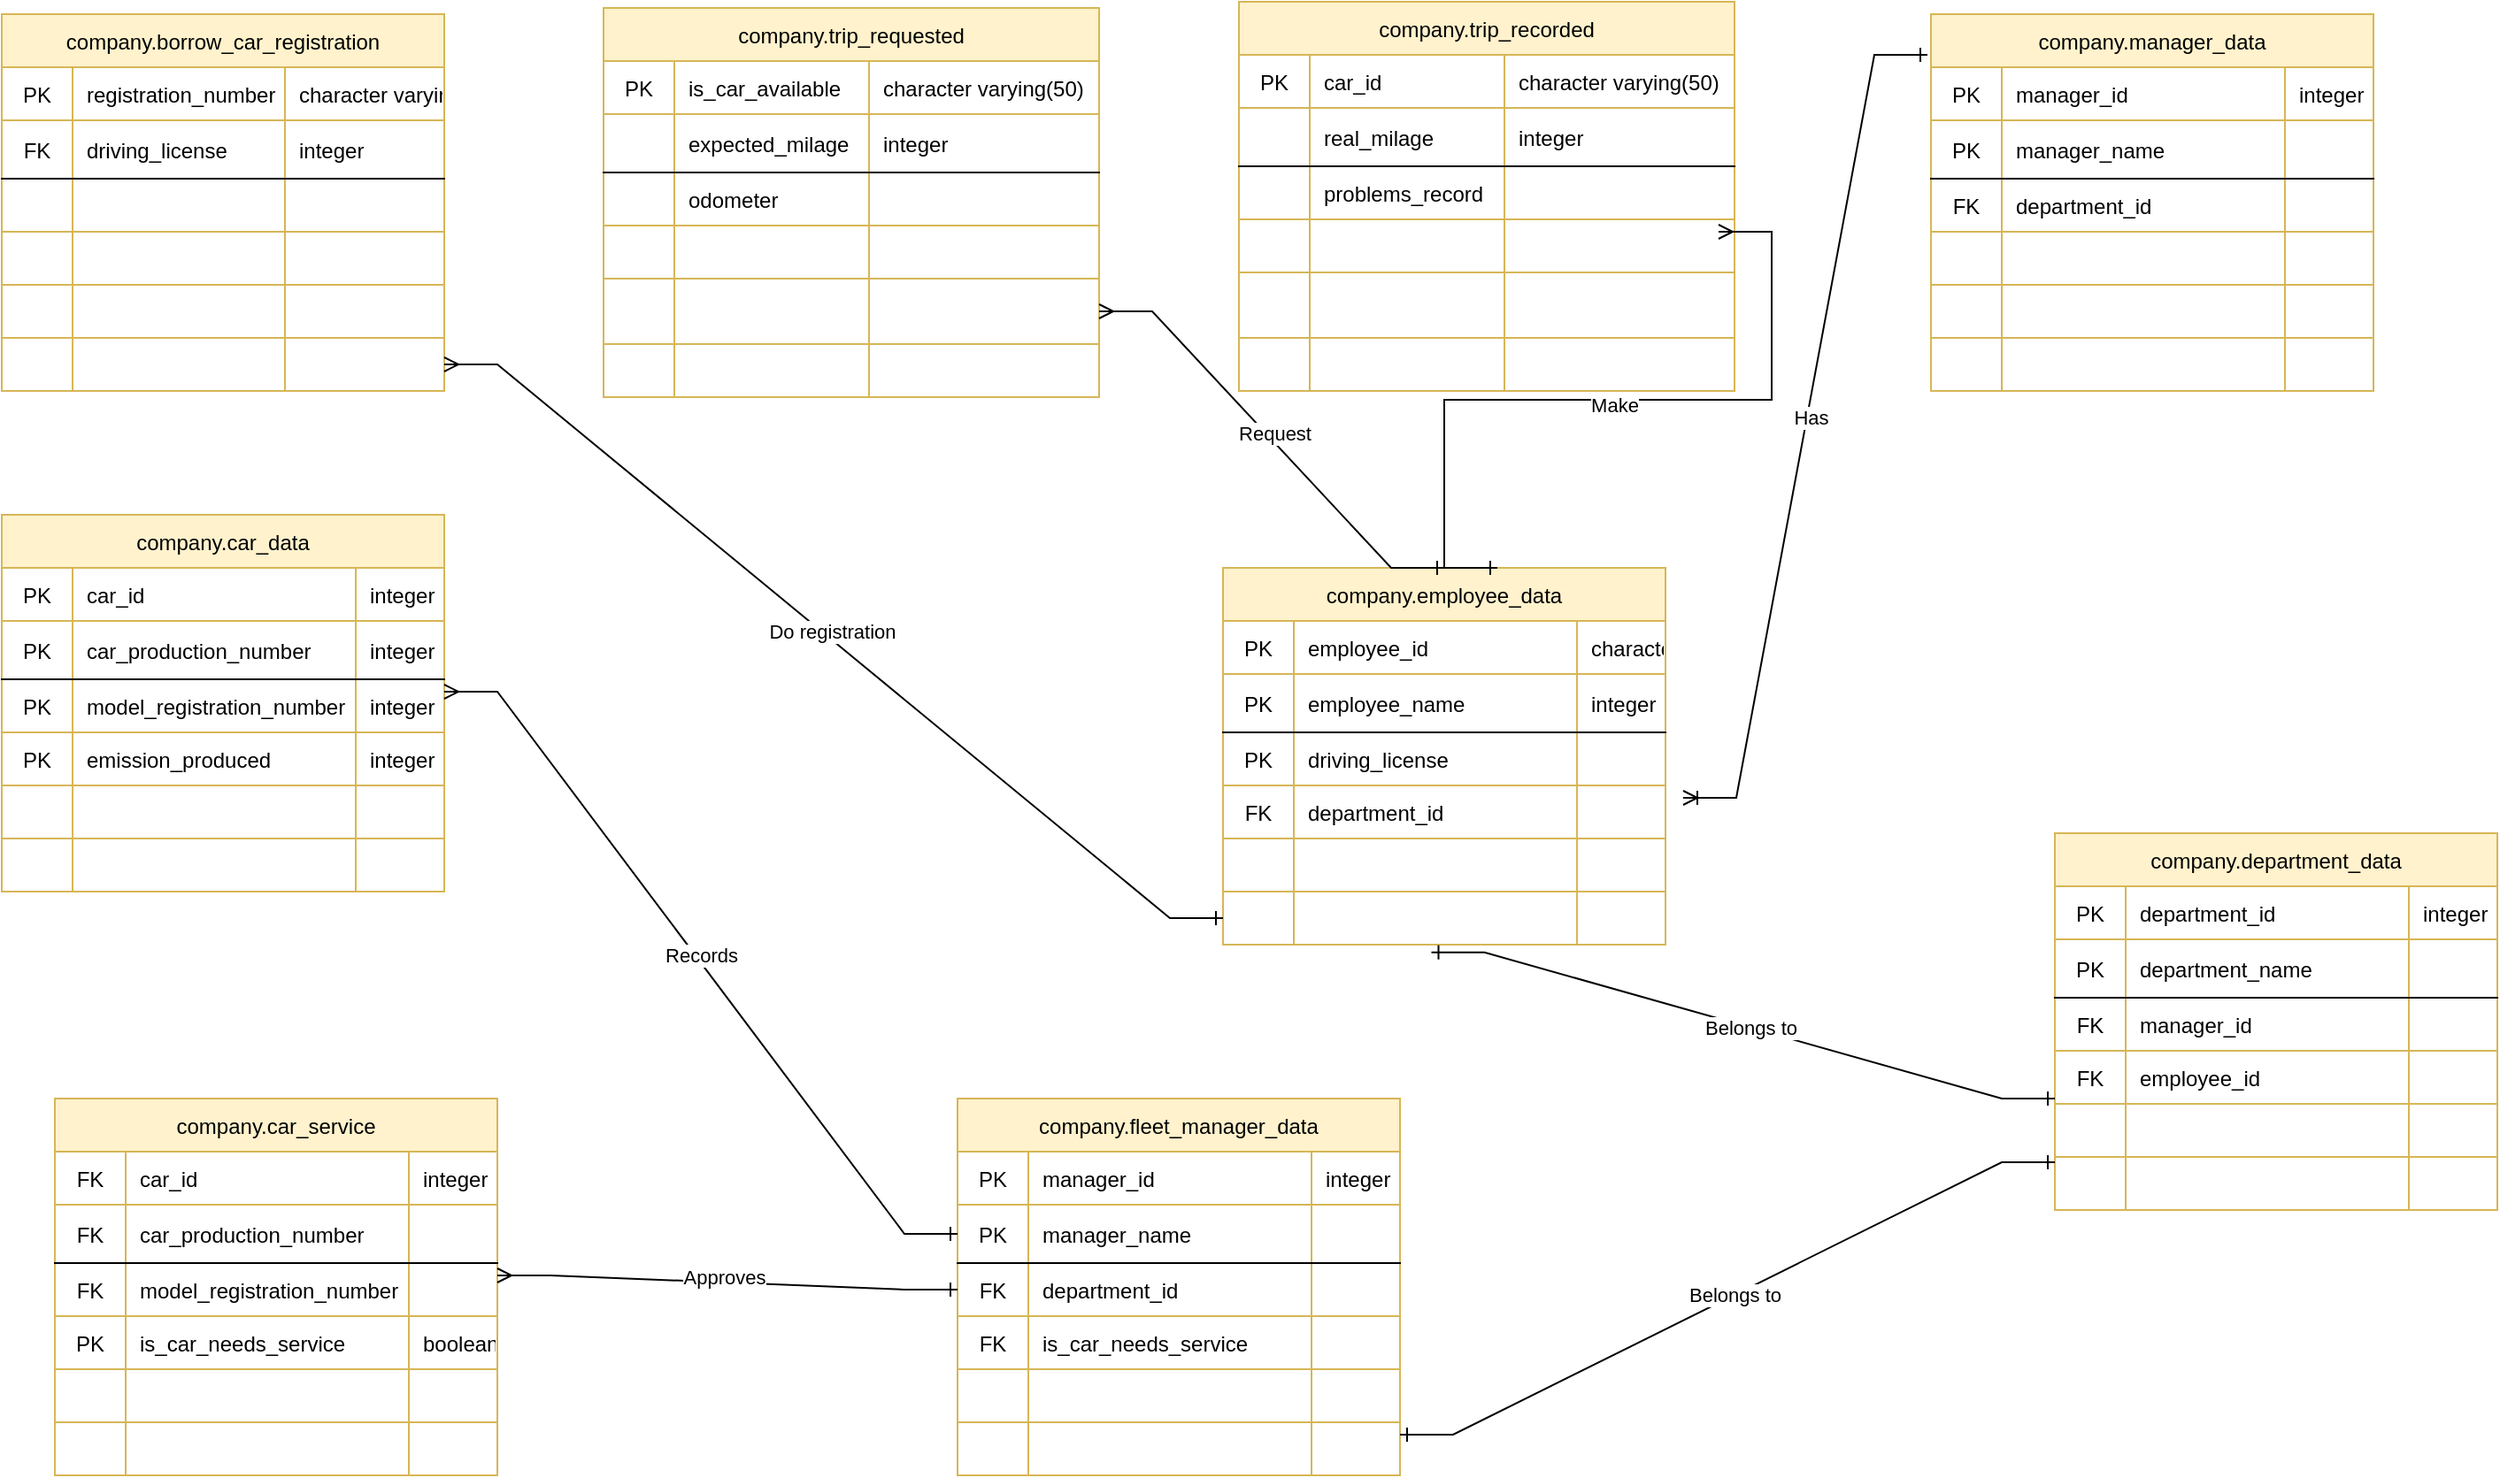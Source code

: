 <mxfile version="20.8.10" type="github">
  <diagram id="C5RBs43oDa-KdzZeNtuy" name="Page-1">
    <mxGraphModel dx="2565" dy="1733" grid="1" gridSize="10" guides="1" tooltips="1" connect="1" arrows="1" fold="1" page="1" pageScale="1" pageWidth="1600" pageHeight="900" math="0" shadow="0">
      <root>
        <mxCell id="WIyWlLk6GJQsqaUBKTNV-0" />
        <mxCell id="WIyWlLk6GJQsqaUBKTNV-1" parent="WIyWlLk6GJQsqaUBKTNV-0" />
        <mxCell id="npKh-YMs9BCN0Nl7EQKS-0" value="company.car_data" style="shape=table;startSize=30;container=1;collapsible=1;childLayout=tableLayout;fixedRows=1;rowLines=1;fontStyle=0;align=center;resizeLast=1;strokeColor=#d6b656;fillColor=#fff2cc;swimlaneLine=1;columnLines=1;swimlaneHead=1;swimlaneBody=1;horizontal=1;connectable=1;allowArrows=1;dropTarget=1;editable=1;movable=1;resizable=1;rotatable=1;deletable=1;" parent="WIyWlLk6GJQsqaUBKTNV-1" vertex="1">
          <mxGeometry x="70" y="330" width="250" height="213" as="geometry">
            <mxRectangle x="90" y="60" width="60" height="30" as="alternateBounds" />
          </mxGeometry>
        </mxCell>
        <mxCell id="npKh-YMs9BCN0Nl7EQKS-1" value="" style="shape=tableRow;horizontal=0;startSize=0;swimlaneHead=0;swimlaneBody=0;fillColor=none;collapsible=0;dropTarget=0;points=[[0,0.5],[1,0.5]];portConstraint=eastwest;top=0;left=0;right=0;bottom=0;" parent="npKh-YMs9BCN0Nl7EQKS-0" vertex="1">
          <mxGeometry y="30" width="250" height="30" as="geometry" />
        </mxCell>
        <mxCell id="npKh-YMs9BCN0Nl7EQKS-2" value="PK" style="shape=partialRectangle;connectable=0;fillColor=none;top=0;left=0;bottom=0;right=0;fontStyle=0;overflow=hidden;" parent="npKh-YMs9BCN0Nl7EQKS-1" vertex="1">
          <mxGeometry width="40" height="30" as="geometry">
            <mxRectangle width="40" height="30" as="alternateBounds" />
          </mxGeometry>
        </mxCell>
        <mxCell id="npKh-YMs9BCN0Nl7EQKS-3" value="car_id" style="shape=partialRectangle;connectable=0;fillColor=none;top=0;left=0;bottom=0;right=0;align=left;spacingLeft=6;fontStyle=0;overflow=hidden;" parent="npKh-YMs9BCN0Nl7EQKS-1" vertex="1">
          <mxGeometry x="40" width="160" height="30" as="geometry">
            <mxRectangle width="160" height="30" as="alternateBounds" />
          </mxGeometry>
        </mxCell>
        <mxCell id="npKh-YMs9BCN0Nl7EQKS-17" value="integer" style="shape=partialRectangle;connectable=0;fillColor=none;top=0;left=0;bottom=0;right=0;align=left;spacingLeft=6;fontStyle=0;overflow=hidden;" parent="npKh-YMs9BCN0Nl7EQKS-1" vertex="1">
          <mxGeometry x="200" width="50" height="30" as="geometry">
            <mxRectangle width="50" height="30" as="alternateBounds" />
          </mxGeometry>
        </mxCell>
        <mxCell id="npKh-YMs9BCN0Nl7EQKS-4" value="" style="shape=tableRow;horizontal=0;startSize=0;swimlaneHead=0;swimlaneBody=0;fillColor=none;collapsible=0;dropTarget=0;points=[[0,0.5],[1,0.5]];portConstraint=eastwest;top=0;left=0;right=0;bottom=1;" parent="npKh-YMs9BCN0Nl7EQKS-0" vertex="1">
          <mxGeometry y="60" width="250" height="33" as="geometry" />
        </mxCell>
        <mxCell id="npKh-YMs9BCN0Nl7EQKS-5" value="PK" style="shape=partialRectangle;connectable=0;fillColor=none;top=0;left=0;bottom=0;right=0;fontStyle=0;overflow=hidden;strokeColor=inherit;" parent="npKh-YMs9BCN0Nl7EQKS-4" vertex="1">
          <mxGeometry width="40" height="33" as="geometry">
            <mxRectangle width="40" height="33" as="alternateBounds" />
          </mxGeometry>
        </mxCell>
        <mxCell id="npKh-YMs9BCN0Nl7EQKS-6" value="car_production_number" style="shape=partialRectangle;connectable=0;fillColor=none;top=0;left=0;bottom=0;right=0;align=left;spacingLeft=6;fontStyle=0;overflow=hidden;strokeColor=inherit;" parent="npKh-YMs9BCN0Nl7EQKS-4" vertex="1">
          <mxGeometry x="40" width="160" height="33" as="geometry">
            <mxRectangle width="160" height="33" as="alternateBounds" />
          </mxGeometry>
        </mxCell>
        <mxCell id="npKh-YMs9BCN0Nl7EQKS-18" value="integer" style="shape=partialRectangle;connectable=0;fillColor=none;top=0;left=0;bottom=0;right=0;align=left;spacingLeft=6;fontStyle=0;overflow=hidden;strokeColor=inherit;" parent="npKh-YMs9BCN0Nl7EQKS-4" vertex="1">
          <mxGeometry x="200" width="50" height="33" as="geometry">
            <mxRectangle width="50" height="33" as="alternateBounds" />
          </mxGeometry>
        </mxCell>
        <mxCell id="npKh-YMs9BCN0Nl7EQKS-7" value="" style="shape=tableRow;horizontal=0;startSize=0;swimlaneHead=0;swimlaneBody=0;fillColor=none;collapsible=0;dropTarget=0;points=[[0,0.5],[1,0.5]];portConstraint=eastwest;top=0;left=0;right=0;bottom=0;" parent="npKh-YMs9BCN0Nl7EQKS-0" vertex="1">
          <mxGeometry y="93" width="250" height="30" as="geometry" />
        </mxCell>
        <mxCell id="npKh-YMs9BCN0Nl7EQKS-8" value="PK" style="shape=partialRectangle;connectable=0;fillColor=none;top=0;left=0;bottom=0;right=0;editable=1;overflow=hidden;strokeColor=inherit;" parent="npKh-YMs9BCN0Nl7EQKS-7" vertex="1">
          <mxGeometry width="40" height="30" as="geometry">
            <mxRectangle width="40" height="30" as="alternateBounds" />
          </mxGeometry>
        </mxCell>
        <mxCell id="npKh-YMs9BCN0Nl7EQKS-9" value="model_registration_number" style="shape=partialRectangle;connectable=0;fillColor=none;top=0;left=0;bottom=0;right=0;align=left;spacingLeft=6;overflow=hidden;" parent="npKh-YMs9BCN0Nl7EQKS-7" vertex="1">
          <mxGeometry x="40" width="160" height="30" as="geometry">
            <mxRectangle width="160" height="30" as="alternateBounds" />
          </mxGeometry>
        </mxCell>
        <mxCell id="npKh-YMs9BCN0Nl7EQKS-19" value="integer" style="shape=partialRectangle;connectable=0;fillColor=none;top=0;left=0;bottom=0;right=0;align=left;spacingLeft=6;overflow=hidden;" parent="npKh-YMs9BCN0Nl7EQKS-7" vertex="1">
          <mxGeometry x="200" width="50" height="30" as="geometry">
            <mxRectangle width="50" height="30" as="alternateBounds" />
          </mxGeometry>
        </mxCell>
        <mxCell id="npKh-YMs9BCN0Nl7EQKS-10" value="" style="shape=tableRow;horizontal=0;startSize=0;swimlaneHead=0;swimlaneBody=0;fillColor=none;collapsible=0;dropTarget=0;points=[[0,0.5],[1,0.5]];portConstraint=eastwest;top=0;left=0;right=0;bottom=0;" parent="npKh-YMs9BCN0Nl7EQKS-0" vertex="1">
          <mxGeometry y="123" width="250" height="30" as="geometry" />
        </mxCell>
        <mxCell id="npKh-YMs9BCN0Nl7EQKS-11" value="PK" style="shape=partialRectangle;connectable=0;fillColor=none;top=0;left=0;bottom=0;right=0;editable=1;overflow=hidden;" parent="npKh-YMs9BCN0Nl7EQKS-10" vertex="1">
          <mxGeometry width="40" height="30" as="geometry">
            <mxRectangle width="40" height="30" as="alternateBounds" />
          </mxGeometry>
        </mxCell>
        <mxCell id="npKh-YMs9BCN0Nl7EQKS-12" value="emission_produced" style="shape=partialRectangle;connectable=0;fillColor=none;top=0;left=0;bottom=0;right=0;align=left;spacingLeft=6;overflow=hidden;" parent="npKh-YMs9BCN0Nl7EQKS-10" vertex="1">
          <mxGeometry x="40" width="160" height="30" as="geometry">
            <mxRectangle width="160" height="30" as="alternateBounds" />
          </mxGeometry>
        </mxCell>
        <mxCell id="npKh-YMs9BCN0Nl7EQKS-20" value="integer" style="shape=partialRectangle;connectable=0;fillColor=none;top=0;left=0;bottom=0;right=0;align=left;spacingLeft=6;overflow=hidden;" parent="npKh-YMs9BCN0Nl7EQKS-10" vertex="1">
          <mxGeometry x="200" width="50" height="30" as="geometry">
            <mxRectangle width="50" height="30" as="alternateBounds" />
          </mxGeometry>
        </mxCell>
        <mxCell id="npKh-YMs9BCN0Nl7EQKS-21" style="shape=tableRow;horizontal=0;startSize=0;swimlaneHead=0;swimlaneBody=0;fillColor=none;collapsible=0;dropTarget=0;points=[[0,0.5],[1,0.5]];portConstraint=eastwest;top=0;left=0;right=0;bottom=0;" parent="npKh-YMs9BCN0Nl7EQKS-0" vertex="1">
          <mxGeometry y="153" width="250" height="30" as="geometry" />
        </mxCell>
        <mxCell id="npKh-YMs9BCN0Nl7EQKS-22" style="shape=partialRectangle;connectable=0;fillColor=none;top=0;left=0;bottom=0;right=0;editable=1;overflow=hidden;" parent="npKh-YMs9BCN0Nl7EQKS-21" vertex="1">
          <mxGeometry width="40" height="30" as="geometry">
            <mxRectangle width="40" height="30" as="alternateBounds" />
          </mxGeometry>
        </mxCell>
        <mxCell id="npKh-YMs9BCN0Nl7EQKS-23" style="shape=partialRectangle;connectable=0;fillColor=none;top=0;left=0;bottom=0;right=0;align=left;spacingLeft=6;overflow=hidden;" parent="npKh-YMs9BCN0Nl7EQKS-21" vertex="1">
          <mxGeometry x="40" width="160" height="30" as="geometry">
            <mxRectangle width="160" height="30" as="alternateBounds" />
          </mxGeometry>
        </mxCell>
        <mxCell id="npKh-YMs9BCN0Nl7EQKS-24" style="shape=partialRectangle;connectable=0;fillColor=none;top=0;left=0;bottom=0;right=0;align=left;spacingLeft=6;overflow=hidden;" parent="npKh-YMs9BCN0Nl7EQKS-21" vertex="1">
          <mxGeometry x="200" width="50" height="30" as="geometry">
            <mxRectangle width="50" height="30" as="alternateBounds" />
          </mxGeometry>
        </mxCell>
        <mxCell id="w_pM22GlNIXaSQ3IIwrL-0" style="shape=tableRow;horizontal=0;startSize=0;swimlaneHead=0;swimlaneBody=0;fillColor=none;collapsible=0;dropTarget=0;points=[[0,0.5],[1,0.5]];portConstraint=eastwest;top=0;left=0;right=0;bottom=0;" vertex="1" parent="npKh-YMs9BCN0Nl7EQKS-0">
          <mxGeometry y="183" width="250" height="30" as="geometry" />
        </mxCell>
        <mxCell id="w_pM22GlNIXaSQ3IIwrL-1" style="shape=partialRectangle;connectable=0;fillColor=none;top=0;left=0;bottom=0;right=0;editable=1;overflow=hidden;" vertex="1" parent="w_pM22GlNIXaSQ3IIwrL-0">
          <mxGeometry width="40" height="30" as="geometry">
            <mxRectangle width="40" height="30" as="alternateBounds" />
          </mxGeometry>
        </mxCell>
        <mxCell id="w_pM22GlNIXaSQ3IIwrL-2" style="shape=partialRectangle;connectable=0;fillColor=none;top=0;left=0;bottom=0;right=0;align=left;spacingLeft=6;overflow=hidden;" vertex="1" parent="w_pM22GlNIXaSQ3IIwrL-0">
          <mxGeometry x="40" width="160" height="30" as="geometry">
            <mxRectangle width="160" height="30" as="alternateBounds" />
          </mxGeometry>
        </mxCell>
        <mxCell id="w_pM22GlNIXaSQ3IIwrL-3" style="shape=partialRectangle;connectable=0;fillColor=none;top=0;left=0;bottom=0;right=0;align=left;spacingLeft=6;overflow=hidden;" vertex="1" parent="w_pM22GlNIXaSQ3IIwrL-0">
          <mxGeometry x="200" width="50" height="30" as="geometry">
            <mxRectangle width="50" height="30" as="alternateBounds" />
          </mxGeometry>
        </mxCell>
        <mxCell id="w_pM22GlNIXaSQ3IIwrL-11" value="" style="edgeStyle=entityRelationEdgeStyle;fontSize=12;html=1;endArrow=ERone;endFill=1;rounded=0;startArrow=ERoneToMany;startFill=0;entryX=-0.008;entryY=0.108;entryDx=0;entryDy=0;entryPerimeter=0;" edge="1" parent="WIyWlLk6GJQsqaUBKTNV-1" target="w_pM22GlNIXaSQ3IIwrL-74">
          <mxGeometry width="100" height="100" relative="1" as="geometry">
            <mxPoint x="1020" y="490" as="sourcePoint" />
            <mxPoint x="1100" y="200" as="targetPoint" />
          </mxGeometry>
        </mxCell>
        <mxCell id="w_pM22GlNIXaSQ3IIwrL-199" value="Has" style="edgeLabel;html=1;align=center;verticalAlign=middle;resizable=0;points=[];" vertex="1" connectable="0" parent="w_pM22GlNIXaSQ3IIwrL-11">
          <mxGeometry x="0.025" y="-2" relative="1" as="geometry">
            <mxPoint as="offset" />
          </mxGeometry>
        </mxCell>
        <mxCell id="w_pM22GlNIXaSQ3IIwrL-49" value="company.employee_data" style="shape=table;startSize=30;container=1;collapsible=1;childLayout=tableLayout;fixedRows=1;rowLines=1;fontStyle=0;align=center;resizeLast=1;strokeColor=#d6b656;fillColor=#fff2cc;swimlaneLine=1;columnLines=1;swimlaneHead=1;swimlaneBody=1;horizontal=1;connectable=1;allowArrows=1;dropTarget=1;editable=1;movable=1;resizable=1;rotatable=1;deletable=1;" vertex="1" parent="WIyWlLk6GJQsqaUBKTNV-1">
          <mxGeometry x="760" y="360" width="250" height="213" as="geometry">
            <mxRectangle x="90" y="60" width="60" height="30" as="alternateBounds" />
          </mxGeometry>
        </mxCell>
        <mxCell id="w_pM22GlNIXaSQ3IIwrL-50" value="" style="shape=tableRow;horizontal=0;startSize=0;swimlaneHead=0;swimlaneBody=0;fillColor=none;collapsible=0;dropTarget=0;points=[[0,0.5],[1,0.5]];portConstraint=eastwest;top=0;left=0;right=0;bottom=0;" vertex="1" parent="w_pM22GlNIXaSQ3IIwrL-49">
          <mxGeometry y="30" width="250" height="30" as="geometry" />
        </mxCell>
        <mxCell id="w_pM22GlNIXaSQ3IIwrL-51" value="PK" style="shape=partialRectangle;connectable=0;fillColor=none;top=0;left=0;bottom=0;right=0;fontStyle=0;overflow=hidden;" vertex="1" parent="w_pM22GlNIXaSQ3IIwrL-50">
          <mxGeometry width="40" height="30" as="geometry">
            <mxRectangle width="40" height="30" as="alternateBounds" />
          </mxGeometry>
        </mxCell>
        <mxCell id="w_pM22GlNIXaSQ3IIwrL-52" value="employee_id" style="shape=partialRectangle;connectable=0;fillColor=none;top=0;left=0;bottom=0;right=0;align=left;spacingLeft=6;fontStyle=0;overflow=hidden;" vertex="1" parent="w_pM22GlNIXaSQ3IIwrL-50">
          <mxGeometry x="40" width="160" height="30" as="geometry">
            <mxRectangle width="160" height="30" as="alternateBounds" />
          </mxGeometry>
        </mxCell>
        <mxCell id="w_pM22GlNIXaSQ3IIwrL-53" value="character varying(50)" style="shape=partialRectangle;connectable=0;fillColor=none;top=0;left=0;bottom=0;right=0;align=left;spacingLeft=6;fontStyle=0;overflow=hidden;" vertex="1" parent="w_pM22GlNIXaSQ3IIwrL-50">
          <mxGeometry x="200" width="50" height="30" as="geometry">
            <mxRectangle width="50" height="30" as="alternateBounds" />
          </mxGeometry>
        </mxCell>
        <mxCell id="w_pM22GlNIXaSQ3IIwrL-54" value="" style="shape=tableRow;horizontal=0;startSize=0;swimlaneHead=0;swimlaneBody=0;fillColor=none;collapsible=0;dropTarget=0;points=[[0,0.5],[1,0.5]];portConstraint=eastwest;top=0;left=0;right=0;bottom=1;" vertex="1" parent="w_pM22GlNIXaSQ3IIwrL-49">
          <mxGeometry y="60" width="250" height="33" as="geometry" />
        </mxCell>
        <mxCell id="w_pM22GlNIXaSQ3IIwrL-55" value="PK" style="shape=partialRectangle;connectable=0;fillColor=none;top=0;left=0;bottom=0;right=0;fontStyle=0;overflow=hidden;strokeColor=inherit;" vertex="1" parent="w_pM22GlNIXaSQ3IIwrL-54">
          <mxGeometry width="40" height="33" as="geometry">
            <mxRectangle width="40" height="33" as="alternateBounds" />
          </mxGeometry>
        </mxCell>
        <mxCell id="w_pM22GlNIXaSQ3IIwrL-56" value="employee_name" style="shape=partialRectangle;connectable=0;fillColor=none;top=0;left=0;bottom=0;right=0;align=left;spacingLeft=6;fontStyle=0;overflow=hidden;strokeColor=inherit;" vertex="1" parent="w_pM22GlNIXaSQ3IIwrL-54">
          <mxGeometry x="40" width="160" height="33" as="geometry">
            <mxRectangle width="160" height="33" as="alternateBounds" />
          </mxGeometry>
        </mxCell>
        <mxCell id="w_pM22GlNIXaSQ3IIwrL-57" value="integer" style="shape=partialRectangle;connectable=0;fillColor=none;top=0;left=0;bottom=0;right=0;align=left;spacingLeft=6;fontStyle=0;overflow=hidden;strokeColor=inherit;" vertex="1" parent="w_pM22GlNIXaSQ3IIwrL-54">
          <mxGeometry x="200" width="50" height="33" as="geometry">
            <mxRectangle width="50" height="33" as="alternateBounds" />
          </mxGeometry>
        </mxCell>
        <mxCell id="w_pM22GlNIXaSQ3IIwrL-58" value="" style="shape=tableRow;horizontal=0;startSize=0;swimlaneHead=0;swimlaneBody=0;fillColor=none;collapsible=0;dropTarget=0;points=[[0,0.5],[1,0.5]];portConstraint=eastwest;top=0;left=0;right=0;bottom=0;" vertex="1" parent="w_pM22GlNIXaSQ3IIwrL-49">
          <mxGeometry y="93" width="250" height="30" as="geometry" />
        </mxCell>
        <mxCell id="w_pM22GlNIXaSQ3IIwrL-59" value="PK" style="shape=partialRectangle;connectable=0;fillColor=none;top=0;left=0;bottom=0;right=0;editable=1;overflow=hidden;strokeColor=inherit;" vertex="1" parent="w_pM22GlNIXaSQ3IIwrL-58">
          <mxGeometry width="40" height="30" as="geometry">
            <mxRectangle width="40" height="30" as="alternateBounds" />
          </mxGeometry>
        </mxCell>
        <mxCell id="w_pM22GlNIXaSQ3IIwrL-60" value="driving_license" style="shape=partialRectangle;connectable=0;fillColor=none;top=0;left=0;bottom=0;right=0;align=left;spacingLeft=6;overflow=hidden;" vertex="1" parent="w_pM22GlNIXaSQ3IIwrL-58">
          <mxGeometry x="40" width="160" height="30" as="geometry">
            <mxRectangle width="160" height="30" as="alternateBounds" />
          </mxGeometry>
        </mxCell>
        <mxCell id="w_pM22GlNIXaSQ3IIwrL-61" value="" style="shape=partialRectangle;connectable=0;fillColor=none;top=0;left=0;bottom=0;right=0;align=left;spacingLeft=6;overflow=hidden;" vertex="1" parent="w_pM22GlNIXaSQ3IIwrL-58">
          <mxGeometry x="200" width="50" height="30" as="geometry">
            <mxRectangle width="50" height="30" as="alternateBounds" />
          </mxGeometry>
        </mxCell>
        <mxCell id="w_pM22GlNIXaSQ3IIwrL-62" value="" style="shape=tableRow;horizontal=0;startSize=0;swimlaneHead=0;swimlaneBody=0;fillColor=none;collapsible=0;dropTarget=0;points=[[0,0.5],[1,0.5]];portConstraint=eastwest;top=0;left=0;right=0;bottom=0;" vertex="1" parent="w_pM22GlNIXaSQ3IIwrL-49">
          <mxGeometry y="123" width="250" height="30" as="geometry" />
        </mxCell>
        <mxCell id="w_pM22GlNIXaSQ3IIwrL-63" value="FK" style="shape=partialRectangle;connectable=0;fillColor=none;top=0;left=0;bottom=0;right=0;editable=1;overflow=hidden;" vertex="1" parent="w_pM22GlNIXaSQ3IIwrL-62">
          <mxGeometry width="40" height="30" as="geometry">
            <mxRectangle width="40" height="30" as="alternateBounds" />
          </mxGeometry>
        </mxCell>
        <mxCell id="w_pM22GlNIXaSQ3IIwrL-64" value="department_id" style="shape=partialRectangle;connectable=0;fillColor=none;top=0;left=0;bottom=0;right=0;align=left;spacingLeft=6;overflow=hidden;" vertex="1" parent="w_pM22GlNIXaSQ3IIwrL-62">
          <mxGeometry x="40" width="160" height="30" as="geometry">
            <mxRectangle width="160" height="30" as="alternateBounds" />
          </mxGeometry>
        </mxCell>
        <mxCell id="w_pM22GlNIXaSQ3IIwrL-65" style="shape=partialRectangle;connectable=0;fillColor=none;top=0;left=0;bottom=0;right=0;align=left;spacingLeft=6;overflow=hidden;" vertex="1" parent="w_pM22GlNIXaSQ3IIwrL-62">
          <mxGeometry x="200" width="50" height="30" as="geometry">
            <mxRectangle width="50" height="30" as="alternateBounds" />
          </mxGeometry>
        </mxCell>
        <mxCell id="w_pM22GlNIXaSQ3IIwrL-66" style="shape=tableRow;horizontal=0;startSize=0;swimlaneHead=0;swimlaneBody=0;fillColor=none;collapsible=0;dropTarget=0;points=[[0,0.5],[1,0.5]];portConstraint=eastwest;top=0;left=0;right=0;bottom=0;" vertex="1" parent="w_pM22GlNIXaSQ3IIwrL-49">
          <mxGeometry y="153" width="250" height="30" as="geometry" />
        </mxCell>
        <mxCell id="w_pM22GlNIXaSQ3IIwrL-67" style="shape=partialRectangle;connectable=0;fillColor=none;top=0;left=0;bottom=0;right=0;editable=1;overflow=hidden;" vertex="1" parent="w_pM22GlNIXaSQ3IIwrL-66">
          <mxGeometry width="40" height="30" as="geometry">
            <mxRectangle width="40" height="30" as="alternateBounds" />
          </mxGeometry>
        </mxCell>
        <mxCell id="w_pM22GlNIXaSQ3IIwrL-68" style="shape=partialRectangle;connectable=0;fillColor=none;top=0;left=0;bottom=0;right=0;align=left;spacingLeft=6;overflow=hidden;" vertex="1" parent="w_pM22GlNIXaSQ3IIwrL-66">
          <mxGeometry x="40" width="160" height="30" as="geometry">
            <mxRectangle width="160" height="30" as="alternateBounds" />
          </mxGeometry>
        </mxCell>
        <mxCell id="w_pM22GlNIXaSQ3IIwrL-69" style="shape=partialRectangle;connectable=0;fillColor=none;top=0;left=0;bottom=0;right=0;align=left;spacingLeft=6;overflow=hidden;" vertex="1" parent="w_pM22GlNIXaSQ3IIwrL-66">
          <mxGeometry x="200" width="50" height="30" as="geometry">
            <mxRectangle width="50" height="30" as="alternateBounds" />
          </mxGeometry>
        </mxCell>
        <mxCell id="w_pM22GlNIXaSQ3IIwrL-70" style="shape=tableRow;horizontal=0;startSize=0;swimlaneHead=0;swimlaneBody=0;fillColor=none;collapsible=0;dropTarget=0;points=[[0,0.5],[1,0.5]];portConstraint=eastwest;top=0;left=0;right=0;bottom=0;" vertex="1" parent="w_pM22GlNIXaSQ3IIwrL-49">
          <mxGeometry y="183" width="250" height="30" as="geometry" />
        </mxCell>
        <mxCell id="w_pM22GlNIXaSQ3IIwrL-71" style="shape=partialRectangle;connectable=0;fillColor=none;top=0;left=0;bottom=0;right=0;editable=1;overflow=hidden;" vertex="1" parent="w_pM22GlNIXaSQ3IIwrL-70">
          <mxGeometry width="40" height="30" as="geometry">
            <mxRectangle width="40" height="30" as="alternateBounds" />
          </mxGeometry>
        </mxCell>
        <mxCell id="w_pM22GlNIXaSQ3IIwrL-72" style="shape=partialRectangle;connectable=0;fillColor=none;top=0;left=0;bottom=0;right=0;align=left;spacingLeft=6;overflow=hidden;" vertex="1" parent="w_pM22GlNIXaSQ3IIwrL-70">
          <mxGeometry x="40" width="160" height="30" as="geometry">
            <mxRectangle width="160" height="30" as="alternateBounds" />
          </mxGeometry>
        </mxCell>
        <mxCell id="w_pM22GlNIXaSQ3IIwrL-73" style="shape=partialRectangle;connectable=0;fillColor=none;top=0;left=0;bottom=0;right=0;align=left;spacingLeft=6;overflow=hidden;" vertex="1" parent="w_pM22GlNIXaSQ3IIwrL-70">
          <mxGeometry x="200" width="50" height="30" as="geometry">
            <mxRectangle width="50" height="30" as="alternateBounds" />
          </mxGeometry>
        </mxCell>
        <mxCell id="w_pM22GlNIXaSQ3IIwrL-74" value="company.manager_data" style="shape=table;startSize=30;container=1;collapsible=1;childLayout=tableLayout;fixedRows=1;rowLines=1;fontStyle=0;align=center;resizeLast=1;strokeColor=#d6b656;fillColor=#fff2cc;swimlaneLine=1;columnLines=1;swimlaneHead=1;swimlaneBody=1;horizontal=1;connectable=1;allowArrows=1;dropTarget=1;editable=1;movable=1;resizable=1;rotatable=1;deletable=1;" vertex="1" parent="WIyWlLk6GJQsqaUBKTNV-1">
          <mxGeometry x="1160" y="47" width="250" height="213" as="geometry">
            <mxRectangle x="90" y="60" width="60" height="30" as="alternateBounds" />
          </mxGeometry>
        </mxCell>
        <mxCell id="w_pM22GlNIXaSQ3IIwrL-75" value="" style="shape=tableRow;horizontal=0;startSize=0;swimlaneHead=0;swimlaneBody=0;fillColor=none;collapsible=0;dropTarget=0;points=[[0,0.5],[1,0.5]];portConstraint=eastwest;top=0;left=0;right=0;bottom=0;" vertex="1" parent="w_pM22GlNIXaSQ3IIwrL-74">
          <mxGeometry y="30" width="250" height="30" as="geometry" />
        </mxCell>
        <mxCell id="w_pM22GlNIXaSQ3IIwrL-76" value="PK" style="shape=partialRectangle;connectable=0;fillColor=none;top=0;left=0;bottom=0;right=0;fontStyle=0;overflow=hidden;" vertex="1" parent="w_pM22GlNIXaSQ3IIwrL-75">
          <mxGeometry width="40" height="30" as="geometry">
            <mxRectangle width="40" height="30" as="alternateBounds" />
          </mxGeometry>
        </mxCell>
        <mxCell id="w_pM22GlNIXaSQ3IIwrL-77" value="manager_id" style="shape=partialRectangle;connectable=0;fillColor=none;top=0;left=0;bottom=0;right=0;align=left;spacingLeft=6;fontStyle=0;overflow=hidden;" vertex="1" parent="w_pM22GlNIXaSQ3IIwrL-75">
          <mxGeometry x="40" width="160" height="30" as="geometry">
            <mxRectangle width="160" height="30" as="alternateBounds" />
          </mxGeometry>
        </mxCell>
        <mxCell id="w_pM22GlNIXaSQ3IIwrL-78" value="integer" style="shape=partialRectangle;connectable=0;fillColor=none;top=0;left=0;bottom=0;right=0;align=left;spacingLeft=6;fontStyle=0;overflow=hidden;" vertex="1" parent="w_pM22GlNIXaSQ3IIwrL-75">
          <mxGeometry x="200" width="50" height="30" as="geometry">
            <mxRectangle width="50" height="30" as="alternateBounds" />
          </mxGeometry>
        </mxCell>
        <mxCell id="w_pM22GlNIXaSQ3IIwrL-79" value="" style="shape=tableRow;horizontal=0;startSize=0;swimlaneHead=0;swimlaneBody=0;fillColor=none;collapsible=0;dropTarget=0;points=[[0,0.5],[1,0.5]];portConstraint=eastwest;top=0;left=0;right=0;bottom=1;" vertex="1" parent="w_pM22GlNIXaSQ3IIwrL-74">
          <mxGeometry y="60" width="250" height="33" as="geometry" />
        </mxCell>
        <mxCell id="w_pM22GlNIXaSQ3IIwrL-80" value="PK" style="shape=partialRectangle;connectable=0;fillColor=none;top=0;left=0;bottom=0;right=0;fontStyle=0;overflow=hidden;strokeColor=inherit;" vertex="1" parent="w_pM22GlNIXaSQ3IIwrL-79">
          <mxGeometry width="40" height="33" as="geometry">
            <mxRectangle width="40" height="33" as="alternateBounds" />
          </mxGeometry>
        </mxCell>
        <mxCell id="w_pM22GlNIXaSQ3IIwrL-81" value="manager_name" style="shape=partialRectangle;connectable=0;fillColor=none;top=0;left=0;bottom=0;right=0;align=left;spacingLeft=6;fontStyle=0;overflow=hidden;strokeColor=inherit;" vertex="1" parent="w_pM22GlNIXaSQ3IIwrL-79">
          <mxGeometry x="40" width="160" height="33" as="geometry">
            <mxRectangle width="160" height="33" as="alternateBounds" />
          </mxGeometry>
        </mxCell>
        <mxCell id="w_pM22GlNIXaSQ3IIwrL-82" value="" style="shape=partialRectangle;connectable=0;fillColor=none;top=0;left=0;bottom=0;right=0;align=left;spacingLeft=6;fontStyle=0;overflow=hidden;strokeColor=inherit;" vertex="1" parent="w_pM22GlNIXaSQ3IIwrL-79">
          <mxGeometry x="200" width="50" height="33" as="geometry">
            <mxRectangle width="50" height="33" as="alternateBounds" />
          </mxGeometry>
        </mxCell>
        <mxCell id="w_pM22GlNIXaSQ3IIwrL-83" value="" style="shape=tableRow;horizontal=0;startSize=0;swimlaneHead=0;swimlaneBody=0;fillColor=none;collapsible=0;dropTarget=0;points=[[0,0.5],[1,0.5]];portConstraint=eastwest;top=0;left=0;right=0;bottom=0;" vertex="1" parent="w_pM22GlNIXaSQ3IIwrL-74">
          <mxGeometry y="93" width="250" height="30" as="geometry" />
        </mxCell>
        <mxCell id="w_pM22GlNIXaSQ3IIwrL-84" value="FK" style="shape=partialRectangle;connectable=0;fillColor=none;top=0;left=0;bottom=0;right=0;editable=1;overflow=hidden;strokeColor=inherit;" vertex="1" parent="w_pM22GlNIXaSQ3IIwrL-83">
          <mxGeometry width="40" height="30" as="geometry">
            <mxRectangle width="40" height="30" as="alternateBounds" />
          </mxGeometry>
        </mxCell>
        <mxCell id="w_pM22GlNIXaSQ3IIwrL-85" value="department_id" style="shape=partialRectangle;connectable=0;fillColor=none;top=0;left=0;bottom=0;right=0;align=left;spacingLeft=6;overflow=hidden;" vertex="1" parent="w_pM22GlNIXaSQ3IIwrL-83">
          <mxGeometry x="40" width="160" height="30" as="geometry">
            <mxRectangle width="160" height="30" as="alternateBounds" />
          </mxGeometry>
        </mxCell>
        <mxCell id="w_pM22GlNIXaSQ3IIwrL-86" value="" style="shape=partialRectangle;connectable=0;fillColor=none;top=0;left=0;bottom=0;right=0;align=left;spacingLeft=6;overflow=hidden;" vertex="1" parent="w_pM22GlNIXaSQ3IIwrL-83">
          <mxGeometry x="200" width="50" height="30" as="geometry">
            <mxRectangle width="50" height="30" as="alternateBounds" />
          </mxGeometry>
        </mxCell>
        <mxCell id="w_pM22GlNIXaSQ3IIwrL-87" value="" style="shape=tableRow;horizontal=0;startSize=0;swimlaneHead=0;swimlaneBody=0;fillColor=none;collapsible=0;dropTarget=0;points=[[0,0.5],[1,0.5]];portConstraint=eastwest;top=0;left=0;right=0;bottom=0;" vertex="1" parent="w_pM22GlNIXaSQ3IIwrL-74">
          <mxGeometry y="123" width="250" height="30" as="geometry" />
        </mxCell>
        <mxCell id="w_pM22GlNIXaSQ3IIwrL-88" value="" style="shape=partialRectangle;connectable=0;fillColor=none;top=0;left=0;bottom=0;right=0;editable=1;overflow=hidden;" vertex="1" parent="w_pM22GlNIXaSQ3IIwrL-87">
          <mxGeometry width="40" height="30" as="geometry">
            <mxRectangle width="40" height="30" as="alternateBounds" />
          </mxGeometry>
        </mxCell>
        <mxCell id="w_pM22GlNIXaSQ3IIwrL-89" value="" style="shape=partialRectangle;connectable=0;fillColor=none;top=0;left=0;bottom=0;right=0;align=left;spacingLeft=6;overflow=hidden;" vertex="1" parent="w_pM22GlNIXaSQ3IIwrL-87">
          <mxGeometry x="40" width="160" height="30" as="geometry">
            <mxRectangle width="160" height="30" as="alternateBounds" />
          </mxGeometry>
        </mxCell>
        <mxCell id="w_pM22GlNIXaSQ3IIwrL-90" style="shape=partialRectangle;connectable=0;fillColor=none;top=0;left=0;bottom=0;right=0;align=left;spacingLeft=6;overflow=hidden;" vertex="1" parent="w_pM22GlNIXaSQ3IIwrL-87">
          <mxGeometry x="200" width="50" height="30" as="geometry">
            <mxRectangle width="50" height="30" as="alternateBounds" />
          </mxGeometry>
        </mxCell>
        <mxCell id="w_pM22GlNIXaSQ3IIwrL-91" style="shape=tableRow;horizontal=0;startSize=0;swimlaneHead=0;swimlaneBody=0;fillColor=none;collapsible=0;dropTarget=0;points=[[0,0.5],[1,0.5]];portConstraint=eastwest;top=0;left=0;right=0;bottom=0;" vertex="1" parent="w_pM22GlNIXaSQ3IIwrL-74">
          <mxGeometry y="153" width="250" height="30" as="geometry" />
        </mxCell>
        <mxCell id="w_pM22GlNIXaSQ3IIwrL-92" style="shape=partialRectangle;connectable=0;fillColor=none;top=0;left=0;bottom=0;right=0;editable=1;overflow=hidden;" vertex="1" parent="w_pM22GlNIXaSQ3IIwrL-91">
          <mxGeometry width="40" height="30" as="geometry">
            <mxRectangle width="40" height="30" as="alternateBounds" />
          </mxGeometry>
        </mxCell>
        <mxCell id="w_pM22GlNIXaSQ3IIwrL-93" style="shape=partialRectangle;connectable=0;fillColor=none;top=0;left=0;bottom=0;right=0;align=left;spacingLeft=6;overflow=hidden;" vertex="1" parent="w_pM22GlNIXaSQ3IIwrL-91">
          <mxGeometry x="40" width="160" height="30" as="geometry">
            <mxRectangle width="160" height="30" as="alternateBounds" />
          </mxGeometry>
        </mxCell>
        <mxCell id="w_pM22GlNIXaSQ3IIwrL-94" style="shape=partialRectangle;connectable=0;fillColor=none;top=0;left=0;bottom=0;right=0;align=left;spacingLeft=6;overflow=hidden;" vertex="1" parent="w_pM22GlNIXaSQ3IIwrL-91">
          <mxGeometry x="200" width="50" height="30" as="geometry">
            <mxRectangle width="50" height="30" as="alternateBounds" />
          </mxGeometry>
        </mxCell>
        <mxCell id="w_pM22GlNIXaSQ3IIwrL-95" style="shape=tableRow;horizontal=0;startSize=0;swimlaneHead=0;swimlaneBody=0;fillColor=none;collapsible=0;dropTarget=0;points=[[0,0.5],[1,0.5]];portConstraint=eastwest;top=0;left=0;right=0;bottom=0;" vertex="1" parent="w_pM22GlNIXaSQ3IIwrL-74">
          <mxGeometry y="183" width="250" height="30" as="geometry" />
        </mxCell>
        <mxCell id="w_pM22GlNIXaSQ3IIwrL-96" style="shape=partialRectangle;connectable=0;fillColor=none;top=0;left=0;bottom=0;right=0;editable=1;overflow=hidden;" vertex="1" parent="w_pM22GlNIXaSQ3IIwrL-95">
          <mxGeometry width="40" height="30" as="geometry">
            <mxRectangle width="40" height="30" as="alternateBounds" />
          </mxGeometry>
        </mxCell>
        <mxCell id="w_pM22GlNIXaSQ3IIwrL-97" style="shape=partialRectangle;connectable=0;fillColor=none;top=0;left=0;bottom=0;right=0;align=left;spacingLeft=6;overflow=hidden;" vertex="1" parent="w_pM22GlNIXaSQ3IIwrL-95">
          <mxGeometry x="40" width="160" height="30" as="geometry">
            <mxRectangle width="160" height="30" as="alternateBounds" />
          </mxGeometry>
        </mxCell>
        <mxCell id="w_pM22GlNIXaSQ3IIwrL-98" style="shape=partialRectangle;connectable=0;fillColor=none;top=0;left=0;bottom=0;right=0;align=left;spacingLeft=6;overflow=hidden;" vertex="1" parent="w_pM22GlNIXaSQ3IIwrL-95">
          <mxGeometry x="200" width="50" height="30" as="geometry">
            <mxRectangle width="50" height="30" as="alternateBounds" />
          </mxGeometry>
        </mxCell>
        <mxCell id="w_pM22GlNIXaSQ3IIwrL-99" value="company.borrow_car_registration" style="shape=table;startSize=30;container=1;collapsible=1;childLayout=tableLayout;fixedRows=1;rowLines=1;fontStyle=0;align=center;resizeLast=1;strokeColor=#d6b656;fillColor=#fff2cc;swimlaneLine=1;columnLines=1;swimlaneHead=1;swimlaneBody=1;horizontal=1;connectable=1;allowArrows=1;dropTarget=1;editable=1;movable=1;resizable=1;rotatable=1;deletable=1;" vertex="1" parent="WIyWlLk6GJQsqaUBKTNV-1">
          <mxGeometry x="70" y="47" width="250" height="213" as="geometry">
            <mxRectangle x="90" y="60" width="60" height="30" as="alternateBounds" />
          </mxGeometry>
        </mxCell>
        <mxCell id="w_pM22GlNIXaSQ3IIwrL-100" value="" style="shape=tableRow;horizontal=0;startSize=0;swimlaneHead=0;swimlaneBody=0;fillColor=none;collapsible=0;dropTarget=0;points=[[0,0.5],[1,0.5]];portConstraint=eastwest;top=0;left=0;right=0;bottom=0;" vertex="1" parent="w_pM22GlNIXaSQ3IIwrL-99">
          <mxGeometry y="30" width="250" height="30" as="geometry" />
        </mxCell>
        <mxCell id="w_pM22GlNIXaSQ3IIwrL-101" value="PK" style="shape=partialRectangle;connectable=0;fillColor=none;top=0;left=0;bottom=0;right=0;fontStyle=0;overflow=hidden;" vertex="1" parent="w_pM22GlNIXaSQ3IIwrL-100">
          <mxGeometry width="40" height="30" as="geometry">
            <mxRectangle width="40" height="30" as="alternateBounds" />
          </mxGeometry>
        </mxCell>
        <mxCell id="w_pM22GlNIXaSQ3IIwrL-102" value="registration_number" style="shape=partialRectangle;connectable=0;fillColor=none;top=0;left=0;bottom=0;right=0;align=left;spacingLeft=6;fontStyle=0;overflow=hidden;" vertex="1" parent="w_pM22GlNIXaSQ3IIwrL-100">
          <mxGeometry x="40" width="120" height="30" as="geometry">
            <mxRectangle width="120" height="30" as="alternateBounds" />
          </mxGeometry>
        </mxCell>
        <mxCell id="w_pM22GlNIXaSQ3IIwrL-103" value="character varying(50)" style="shape=partialRectangle;connectable=0;fillColor=none;top=0;left=0;bottom=0;right=0;align=left;spacingLeft=6;fontStyle=0;overflow=hidden;" vertex="1" parent="w_pM22GlNIXaSQ3IIwrL-100">
          <mxGeometry x="160" width="90" height="30" as="geometry">
            <mxRectangle width="90" height="30" as="alternateBounds" />
          </mxGeometry>
        </mxCell>
        <mxCell id="w_pM22GlNIXaSQ3IIwrL-104" value="" style="shape=tableRow;horizontal=0;startSize=0;swimlaneHead=0;swimlaneBody=0;fillColor=none;collapsible=0;dropTarget=0;points=[[0,0.5],[1,0.5]];portConstraint=eastwest;top=0;left=0;right=0;bottom=1;" vertex="1" parent="w_pM22GlNIXaSQ3IIwrL-99">
          <mxGeometry y="60" width="250" height="33" as="geometry" />
        </mxCell>
        <mxCell id="w_pM22GlNIXaSQ3IIwrL-105" value="FK" style="shape=partialRectangle;connectable=0;fillColor=none;top=0;left=0;bottom=0;right=0;fontStyle=0;overflow=hidden;strokeColor=inherit;" vertex="1" parent="w_pM22GlNIXaSQ3IIwrL-104">
          <mxGeometry width="40" height="33" as="geometry">
            <mxRectangle width="40" height="33" as="alternateBounds" />
          </mxGeometry>
        </mxCell>
        <mxCell id="w_pM22GlNIXaSQ3IIwrL-106" value="driving_license" style="shape=partialRectangle;connectable=0;fillColor=none;top=0;left=0;bottom=0;right=0;align=left;spacingLeft=6;fontStyle=0;overflow=hidden;strokeColor=inherit;" vertex="1" parent="w_pM22GlNIXaSQ3IIwrL-104">
          <mxGeometry x="40" width="120" height="33" as="geometry">
            <mxRectangle width="120" height="33" as="alternateBounds" />
          </mxGeometry>
        </mxCell>
        <mxCell id="w_pM22GlNIXaSQ3IIwrL-107" value="integer" style="shape=partialRectangle;connectable=0;fillColor=none;top=0;left=0;bottom=0;right=0;align=left;spacingLeft=6;fontStyle=0;overflow=hidden;strokeColor=inherit;" vertex="1" parent="w_pM22GlNIXaSQ3IIwrL-104">
          <mxGeometry x="160" width="90" height="33" as="geometry">
            <mxRectangle width="90" height="33" as="alternateBounds" />
          </mxGeometry>
        </mxCell>
        <mxCell id="w_pM22GlNIXaSQ3IIwrL-108" value="" style="shape=tableRow;horizontal=0;startSize=0;swimlaneHead=0;swimlaneBody=0;fillColor=none;collapsible=0;dropTarget=0;points=[[0,0.5],[1,0.5]];portConstraint=eastwest;top=0;left=0;right=0;bottom=0;" vertex="1" parent="w_pM22GlNIXaSQ3IIwrL-99">
          <mxGeometry y="93" width="250" height="30" as="geometry" />
        </mxCell>
        <mxCell id="w_pM22GlNIXaSQ3IIwrL-109" value="" style="shape=partialRectangle;connectable=0;fillColor=none;top=0;left=0;bottom=0;right=0;editable=1;overflow=hidden;strokeColor=inherit;" vertex="1" parent="w_pM22GlNIXaSQ3IIwrL-108">
          <mxGeometry width="40" height="30" as="geometry">
            <mxRectangle width="40" height="30" as="alternateBounds" />
          </mxGeometry>
        </mxCell>
        <mxCell id="w_pM22GlNIXaSQ3IIwrL-110" value="" style="shape=partialRectangle;connectable=0;fillColor=none;top=0;left=0;bottom=0;right=0;align=left;spacingLeft=6;overflow=hidden;" vertex="1" parent="w_pM22GlNIXaSQ3IIwrL-108">
          <mxGeometry x="40" width="120" height="30" as="geometry">
            <mxRectangle width="120" height="30" as="alternateBounds" />
          </mxGeometry>
        </mxCell>
        <mxCell id="w_pM22GlNIXaSQ3IIwrL-111" value="" style="shape=partialRectangle;connectable=0;fillColor=none;top=0;left=0;bottom=0;right=0;align=left;spacingLeft=6;overflow=hidden;" vertex="1" parent="w_pM22GlNIXaSQ3IIwrL-108">
          <mxGeometry x="160" width="90" height="30" as="geometry">
            <mxRectangle width="90" height="30" as="alternateBounds" />
          </mxGeometry>
        </mxCell>
        <mxCell id="w_pM22GlNIXaSQ3IIwrL-112" value="" style="shape=tableRow;horizontal=0;startSize=0;swimlaneHead=0;swimlaneBody=0;fillColor=none;collapsible=0;dropTarget=0;points=[[0,0.5],[1,0.5]];portConstraint=eastwest;top=0;left=0;right=0;bottom=0;" vertex="1" parent="w_pM22GlNIXaSQ3IIwrL-99">
          <mxGeometry y="123" width="250" height="30" as="geometry" />
        </mxCell>
        <mxCell id="w_pM22GlNIXaSQ3IIwrL-113" value="" style="shape=partialRectangle;connectable=0;fillColor=none;top=0;left=0;bottom=0;right=0;editable=1;overflow=hidden;" vertex="1" parent="w_pM22GlNIXaSQ3IIwrL-112">
          <mxGeometry width="40" height="30" as="geometry">
            <mxRectangle width="40" height="30" as="alternateBounds" />
          </mxGeometry>
        </mxCell>
        <mxCell id="w_pM22GlNIXaSQ3IIwrL-114" value="" style="shape=partialRectangle;connectable=0;fillColor=none;top=0;left=0;bottom=0;right=0;align=left;spacingLeft=6;overflow=hidden;" vertex="1" parent="w_pM22GlNIXaSQ3IIwrL-112">
          <mxGeometry x="40" width="120" height="30" as="geometry">
            <mxRectangle width="120" height="30" as="alternateBounds" />
          </mxGeometry>
        </mxCell>
        <mxCell id="w_pM22GlNIXaSQ3IIwrL-115" style="shape=partialRectangle;connectable=0;fillColor=none;top=0;left=0;bottom=0;right=0;align=left;spacingLeft=6;overflow=hidden;" vertex="1" parent="w_pM22GlNIXaSQ3IIwrL-112">
          <mxGeometry x="160" width="90" height="30" as="geometry">
            <mxRectangle width="90" height="30" as="alternateBounds" />
          </mxGeometry>
        </mxCell>
        <mxCell id="w_pM22GlNIXaSQ3IIwrL-116" style="shape=tableRow;horizontal=0;startSize=0;swimlaneHead=0;swimlaneBody=0;fillColor=none;collapsible=0;dropTarget=0;points=[[0,0.5],[1,0.5]];portConstraint=eastwest;top=0;left=0;right=0;bottom=0;" vertex="1" parent="w_pM22GlNIXaSQ3IIwrL-99">
          <mxGeometry y="153" width="250" height="30" as="geometry" />
        </mxCell>
        <mxCell id="w_pM22GlNIXaSQ3IIwrL-117" style="shape=partialRectangle;connectable=0;fillColor=none;top=0;left=0;bottom=0;right=0;editable=1;overflow=hidden;" vertex="1" parent="w_pM22GlNIXaSQ3IIwrL-116">
          <mxGeometry width="40" height="30" as="geometry">
            <mxRectangle width="40" height="30" as="alternateBounds" />
          </mxGeometry>
        </mxCell>
        <mxCell id="w_pM22GlNIXaSQ3IIwrL-118" value="" style="shape=partialRectangle;connectable=0;fillColor=none;top=0;left=0;bottom=0;right=0;align=left;spacingLeft=6;overflow=hidden;" vertex="1" parent="w_pM22GlNIXaSQ3IIwrL-116">
          <mxGeometry x="40" width="120" height="30" as="geometry">
            <mxRectangle width="120" height="30" as="alternateBounds" />
          </mxGeometry>
        </mxCell>
        <mxCell id="w_pM22GlNIXaSQ3IIwrL-119" style="shape=partialRectangle;connectable=0;fillColor=none;top=0;left=0;bottom=0;right=0;align=left;spacingLeft=6;overflow=hidden;" vertex="1" parent="w_pM22GlNIXaSQ3IIwrL-116">
          <mxGeometry x="160" width="90" height="30" as="geometry">
            <mxRectangle width="90" height="30" as="alternateBounds" />
          </mxGeometry>
        </mxCell>
        <mxCell id="w_pM22GlNIXaSQ3IIwrL-120" style="shape=tableRow;horizontal=0;startSize=0;swimlaneHead=0;swimlaneBody=0;fillColor=none;collapsible=0;dropTarget=0;points=[[0,0.5],[1,0.5]];portConstraint=eastwest;top=0;left=0;right=0;bottom=0;" vertex="1" parent="w_pM22GlNIXaSQ3IIwrL-99">
          <mxGeometry y="183" width="250" height="30" as="geometry" />
        </mxCell>
        <mxCell id="w_pM22GlNIXaSQ3IIwrL-121" style="shape=partialRectangle;connectable=0;fillColor=none;top=0;left=0;bottom=0;right=0;editable=1;overflow=hidden;" vertex="1" parent="w_pM22GlNIXaSQ3IIwrL-120">
          <mxGeometry width="40" height="30" as="geometry">
            <mxRectangle width="40" height="30" as="alternateBounds" />
          </mxGeometry>
        </mxCell>
        <mxCell id="w_pM22GlNIXaSQ3IIwrL-122" value="" style="shape=partialRectangle;connectable=0;fillColor=none;top=0;left=0;bottom=0;right=0;align=left;spacingLeft=6;overflow=hidden;" vertex="1" parent="w_pM22GlNIXaSQ3IIwrL-120">
          <mxGeometry x="40" width="120" height="30" as="geometry">
            <mxRectangle width="120" height="30" as="alternateBounds" />
          </mxGeometry>
        </mxCell>
        <mxCell id="w_pM22GlNIXaSQ3IIwrL-123" style="shape=partialRectangle;connectable=0;fillColor=none;top=0;left=0;bottom=0;right=0;align=left;spacingLeft=6;overflow=hidden;" vertex="1" parent="w_pM22GlNIXaSQ3IIwrL-120">
          <mxGeometry x="160" width="90" height="30" as="geometry">
            <mxRectangle width="90" height="30" as="alternateBounds" />
          </mxGeometry>
        </mxCell>
        <mxCell id="w_pM22GlNIXaSQ3IIwrL-149" value="company.trip_recorded" style="shape=table;startSize=30;container=1;collapsible=1;childLayout=tableLayout;fixedRows=1;rowLines=1;fontStyle=0;align=center;resizeLast=1;strokeColor=#d6b656;fillColor=#fff2cc;swimlaneLine=1;columnLines=1;swimlaneHead=1;swimlaneBody=1;horizontal=1;connectable=1;allowArrows=1;dropTarget=1;editable=1;movable=1;resizable=1;rotatable=1;deletable=1;" vertex="1" parent="WIyWlLk6GJQsqaUBKTNV-1">
          <mxGeometry x="769" y="40" width="280" height="220" as="geometry">
            <mxRectangle x="90" y="60" width="60" height="30" as="alternateBounds" />
          </mxGeometry>
        </mxCell>
        <mxCell id="w_pM22GlNIXaSQ3IIwrL-150" value="" style="shape=tableRow;horizontal=0;startSize=0;swimlaneHead=0;swimlaneBody=0;fillColor=none;collapsible=0;dropTarget=0;points=[[0,0.5],[1,0.5]];portConstraint=eastwest;top=0;left=0;right=0;bottom=0;" vertex="1" parent="w_pM22GlNIXaSQ3IIwrL-149">
          <mxGeometry y="30" width="280" height="30" as="geometry" />
        </mxCell>
        <mxCell id="w_pM22GlNIXaSQ3IIwrL-151" value="PK" style="shape=partialRectangle;connectable=0;fillColor=none;top=0;left=0;bottom=0;right=0;fontStyle=0;overflow=hidden;" vertex="1" parent="w_pM22GlNIXaSQ3IIwrL-150">
          <mxGeometry width="40" height="30" as="geometry">
            <mxRectangle width="40" height="30" as="alternateBounds" />
          </mxGeometry>
        </mxCell>
        <mxCell id="w_pM22GlNIXaSQ3IIwrL-152" value="car_id" style="shape=partialRectangle;connectable=0;fillColor=none;top=0;left=0;bottom=0;right=0;align=left;spacingLeft=6;fontStyle=0;overflow=hidden;" vertex="1" parent="w_pM22GlNIXaSQ3IIwrL-150">
          <mxGeometry x="40" width="110" height="30" as="geometry">
            <mxRectangle width="110" height="30" as="alternateBounds" />
          </mxGeometry>
        </mxCell>
        <mxCell id="w_pM22GlNIXaSQ3IIwrL-153" value="character varying(50)" style="shape=partialRectangle;connectable=0;fillColor=none;top=0;left=0;bottom=0;right=0;align=left;spacingLeft=6;fontStyle=0;overflow=hidden;" vertex="1" parent="w_pM22GlNIXaSQ3IIwrL-150">
          <mxGeometry x="150" width="130" height="30" as="geometry">
            <mxRectangle width="130" height="30" as="alternateBounds" />
          </mxGeometry>
        </mxCell>
        <mxCell id="w_pM22GlNIXaSQ3IIwrL-154" value="" style="shape=tableRow;horizontal=0;startSize=0;swimlaneHead=0;swimlaneBody=0;fillColor=none;collapsible=0;dropTarget=0;points=[[0,0.5],[1,0.5]];portConstraint=eastwest;top=0;left=0;right=0;bottom=1;" vertex="1" parent="w_pM22GlNIXaSQ3IIwrL-149">
          <mxGeometry y="60" width="280" height="33" as="geometry" />
        </mxCell>
        <mxCell id="w_pM22GlNIXaSQ3IIwrL-155" value="" style="shape=partialRectangle;connectable=0;fillColor=none;top=0;left=0;bottom=0;right=0;fontStyle=0;overflow=hidden;strokeColor=inherit;" vertex="1" parent="w_pM22GlNIXaSQ3IIwrL-154">
          <mxGeometry width="40" height="33" as="geometry">
            <mxRectangle width="40" height="33" as="alternateBounds" />
          </mxGeometry>
        </mxCell>
        <mxCell id="w_pM22GlNIXaSQ3IIwrL-156" value="real_milage" style="shape=partialRectangle;connectable=0;fillColor=none;top=0;left=0;bottom=0;right=0;align=left;spacingLeft=6;fontStyle=0;overflow=hidden;strokeColor=inherit;" vertex="1" parent="w_pM22GlNIXaSQ3IIwrL-154">
          <mxGeometry x="40" width="110" height="33" as="geometry">
            <mxRectangle width="110" height="33" as="alternateBounds" />
          </mxGeometry>
        </mxCell>
        <mxCell id="w_pM22GlNIXaSQ3IIwrL-157" value="integer" style="shape=partialRectangle;connectable=0;fillColor=none;top=0;left=0;bottom=0;right=0;align=left;spacingLeft=6;fontStyle=0;overflow=hidden;strokeColor=inherit;" vertex="1" parent="w_pM22GlNIXaSQ3IIwrL-154">
          <mxGeometry x="150" width="130" height="33" as="geometry">
            <mxRectangle width="130" height="33" as="alternateBounds" />
          </mxGeometry>
        </mxCell>
        <mxCell id="w_pM22GlNIXaSQ3IIwrL-158" value="" style="shape=tableRow;horizontal=0;startSize=0;swimlaneHead=0;swimlaneBody=0;fillColor=none;collapsible=0;dropTarget=0;points=[[0,0.5],[1,0.5]];portConstraint=eastwest;top=0;left=0;right=0;bottom=0;" vertex="1" parent="w_pM22GlNIXaSQ3IIwrL-149">
          <mxGeometry y="93" width="280" height="30" as="geometry" />
        </mxCell>
        <mxCell id="w_pM22GlNIXaSQ3IIwrL-159" value="" style="shape=partialRectangle;connectable=0;fillColor=none;top=0;left=0;bottom=0;right=0;editable=1;overflow=hidden;strokeColor=inherit;" vertex="1" parent="w_pM22GlNIXaSQ3IIwrL-158">
          <mxGeometry width="40" height="30" as="geometry">
            <mxRectangle width="40" height="30" as="alternateBounds" />
          </mxGeometry>
        </mxCell>
        <mxCell id="w_pM22GlNIXaSQ3IIwrL-160" value="problems_record" style="shape=partialRectangle;connectable=0;fillColor=none;top=0;left=0;bottom=0;right=0;align=left;spacingLeft=6;overflow=hidden;" vertex="1" parent="w_pM22GlNIXaSQ3IIwrL-158">
          <mxGeometry x="40" width="110" height="30" as="geometry">
            <mxRectangle width="110" height="30" as="alternateBounds" />
          </mxGeometry>
        </mxCell>
        <mxCell id="w_pM22GlNIXaSQ3IIwrL-161" value="" style="shape=partialRectangle;connectable=0;fillColor=none;top=0;left=0;bottom=0;right=0;align=left;spacingLeft=6;overflow=hidden;" vertex="1" parent="w_pM22GlNIXaSQ3IIwrL-158">
          <mxGeometry x="150" width="130" height="30" as="geometry">
            <mxRectangle width="130" height="30" as="alternateBounds" />
          </mxGeometry>
        </mxCell>
        <mxCell id="w_pM22GlNIXaSQ3IIwrL-162" value="" style="shape=tableRow;horizontal=0;startSize=0;swimlaneHead=0;swimlaneBody=0;fillColor=none;collapsible=0;dropTarget=0;points=[[0,0.5],[1,0.5]];portConstraint=eastwest;top=0;left=0;right=0;bottom=0;" vertex="1" parent="w_pM22GlNIXaSQ3IIwrL-149">
          <mxGeometry y="123" width="280" height="30" as="geometry" />
        </mxCell>
        <mxCell id="w_pM22GlNIXaSQ3IIwrL-163" value="" style="shape=partialRectangle;connectable=0;fillColor=none;top=0;left=0;bottom=0;right=0;editable=1;overflow=hidden;" vertex="1" parent="w_pM22GlNIXaSQ3IIwrL-162">
          <mxGeometry width="40" height="30" as="geometry">
            <mxRectangle width="40" height="30" as="alternateBounds" />
          </mxGeometry>
        </mxCell>
        <mxCell id="w_pM22GlNIXaSQ3IIwrL-164" value="" style="shape=partialRectangle;connectable=0;fillColor=none;top=0;left=0;bottom=0;right=0;align=left;spacingLeft=6;overflow=hidden;" vertex="1" parent="w_pM22GlNIXaSQ3IIwrL-162">
          <mxGeometry x="40" width="110" height="30" as="geometry">
            <mxRectangle width="110" height="30" as="alternateBounds" />
          </mxGeometry>
        </mxCell>
        <mxCell id="w_pM22GlNIXaSQ3IIwrL-165" style="shape=partialRectangle;connectable=0;fillColor=none;top=0;left=0;bottom=0;right=0;align=left;spacingLeft=6;overflow=hidden;" vertex="1" parent="w_pM22GlNIXaSQ3IIwrL-162">
          <mxGeometry x="150" width="130" height="30" as="geometry">
            <mxRectangle width="130" height="30" as="alternateBounds" />
          </mxGeometry>
        </mxCell>
        <mxCell id="w_pM22GlNIXaSQ3IIwrL-166" style="shape=tableRow;horizontal=0;startSize=0;swimlaneHead=0;swimlaneBody=0;fillColor=none;collapsible=0;dropTarget=0;points=[[0,0.5],[1,0.5]];portConstraint=eastwest;top=0;left=0;right=0;bottom=0;" vertex="1" parent="w_pM22GlNIXaSQ3IIwrL-149">
          <mxGeometry y="153" width="280" height="37" as="geometry" />
        </mxCell>
        <mxCell id="w_pM22GlNIXaSQ3IIwrL-167" style="shape=partialRectangle;connectable=0;fillColor=none;top=0;left=0;bottom=0;right=0;editable=1;overflow=hidden;" vertex="1" parent="w_pM22GlNIXaSQ3IIwrL-166">
          <mxGeometry width="40" height="37" as="geometry">
            <mxRectangle width="40" height="37" as="alternateBounds" />
          </mxGeometry>
        </mxCell>
        <mxCell id="w_pM22GlNIXaSQ3IIwrL-168" value="" style="shape=partialRectangle;connectable=0;fillColor=none;top=0;left=0;bottom=0;right=0;align=left;spacingLeft=6;overflow=hidden;" vertex="1" parent="w_pM22GlNIXaSQ3IIwrL-166">
          <mxGeometry x="40" width="110" height="37" as="geometry">
            <mxRectangle width="110" height="37" as="alternateBounds" />
          </mxGeometry>
        </mxCell>
        <mxCell id="w_pM22GlNIXaSQ3IIwrL-169" style="shape=partialRectangle;connectable=0;fillColor=none;top=0;left=0;bottom=0;right=0;align=left;spacingLeft=6;overflow=hidden;" vertex="1" parent="w_pM22GlNIXaSQ3IIwrL-166">
          <mxGeometry x="150" width="130" height="37" as="geometry">
            <mxRectangle width="130" height="37" as="alternateBounds" />
          </mxGeometry>
        </mxCell>
        <mxCell id="w_pM22GlNIXaSQ3IIwrL-170" style="shape=tableRow;horizontal=0;startSize=0;swimlaneHead=0;swimlaneBody=0;fillColor=none;collapsible=0;dropTarget=0;points=[[0,0.5],[1,0.5]];portConstraint=eastwest;top=0;left=0;right=0;bottom=0;" vertex="1" parent="w_pM22GlNIXaSQ3IIwrL-149">
          <mxGeometry y="190" width="280" height="30" as="geometry" />
        </mxCell>
        <mxCell id="w_pM22GlNIXaSQ3IIwrL-171" style="shape=partialRectangle;connectable=0;fillColor=none;top=0;left=0;bottom=0;right=0;editable=1;overflow=hidden;" vertex="1" parent="w_pM22GlNIXaSQ3IIwrL-170">
          <mxGeometry width="40" height="30" as="geometry">
            <mxRectangle width="40" height="30" as="alternateBounds" />
          </mxGeometry>
        </mxCell>
        <mxCell id="w_pM22GlNIXaSQ3IIwrL-172" value="" style="shape=partialRectangle;connectable=0;fillColor=none;top=0;left=0;bottom=0;right=0;align=left;spacingLeft=6;overflow=hidden;" vertex="1" parent="w_pM22GlNIXaSQ3IIwrL-170">
          <mxGeometry x="40" width="110" height="30" as="geometry">
            <mxRectangle width="110" height="30" as="alternateBounds" />
          </mxGeometry>
        </mxCell>
        <mxCell id="w_pM22GlNIXaSQ3IIwrL-173" style="shape=partialRectangle;connectable=0;fillColor=none;top=0;left=0;bottom=0;right=0;align=left;spacingLeft=6;overflow=hidden;" vertex="1" parent="w_pM22GlNIXaSQ3IIwrL-170">
          <mxGeometry x="150" width="130" height="30" as="geometry">
            <mxRectangle width="130" height="30" as="alternateBounds" />
          </mxGeometry>
        </mxCell>
        <mxCell id="w_pM22GlNIXaSQ3IIwrL-174" value="company.car_service" style="shape=table;startSize=30;container=1;collapsible=1;childLayout=tableLayout;fixedRows=1;rowLines=1;fontStyle=0;align=center;resizeLast=1;strokeColor=#d6b656;fillColor=#fff2cc;swimlaneLine=1;columnLines=1;swimlaneHead=1;swimlaneBody=1;horizontal=1;connectable=1;allowArrows=1;dropTarget=1;editable=1;movable=1;resizable=1;rotatable=1;deletable=1;" vertex="1" parent="WIyWlLk6GJQsqaUBKTNV-1">
          <mxGeometry x="100" y="660" width="250" height="213" as="geometry">
            <mxRectangle x="90" y="60" width="60" height="30" as="alternateBounds" />
          </mxGeometry>
        </mxCell>
        <mxCell id="w_pM22GlNIXaSQ3IIwrL-175" value="" style="shape=tableRow;horizontal=0;startSize=0;swimlaneHead=0;swimlaneBody=0;fillColor=none;collapsible=0;dropTarget=0;points=[[0,0.5],[1,0.5]];portConstraint=eastwest;top=0;left=0;right=0;bottom=0;" vertex="1" parent="w_pM22GlNIXaSQ3IIwrL-174">
          <mxGeometry y="30" width="250" height="30" as="geometry" />
        </mxCell>
        <mxCell id="w_pM22GlNIXaSQ3IIwrL-176" value="FK" style="shape=partialRectangle;connectable=0;fillColor=none;top=0;left=0;bottom=0;right=0;fontStyle=0;overflow=hidden;" vertex="1" parent="w_pM22GlNIXaSQ3IIwrL-175">
          <mxGeometry width="40" height="30" as="geometry">
            <mxRectangle width="40" height="30" as="alternateBounds" />
          </mxGeometry>
        </mxCell>
        <mxCell id="w_pM22GlNIXaSQ3IIwrL-177" value="car_id" style="shape=partialRectangle;connectable=0;fillColor=none;top=0;left=0;bottom=0;right=0;align=left;spacingLeft=6;fontStyle=0;overflow=hidden;" vertex="1" parent="w_pM22GlNIXaSQ3IIwrL-175">
          <mxGeometry x="40" width="160" height="30" as="geometry">
            <mxRectangle width="160" height="30" as="alternateBounds" />
          </mxGeometry>
        </mxCell>
        <mxCell id="w_pM22GlNIXaSQ3IIwrL-178" value="integer" style="shape=partialRectangle;connectable=0;fillColor=none;top=0;left=0;bottom=0;right=0;align=left;spacingLeft=6;fontStyle=0;overflow=hidden;" vertex="1" parent="w_pM22GlNIXaSQ3IIwrL-175">
          <mxGeometry x="200" width="50" height="30" as="geometry">
            <mxRectangle width="50" height="30" as="alternateBounds" />
          </mxGeometry>
        </mxCell>
        <mxCell id="w_pM22GlNIXaSQ3IIwrL-179" value="" style="shape=tableRow;horizontal=0;startSize=0;swimlaneHead=0;swimlaneBody=0;fillColor=none;collapsible=0;dropTarget=0;points=[[0,0.5],[1,0.5]];portConstraint=eastwest;top=0;left=0;right=0;bottom=1;" vertex="1" parent="w_pM22GlNIXaSQ3IIwrL-174">
          <mxGeometry y="60" width="250" height="33" as="geometry" />
        </mxCell>
        <mxCell id="w_pM22GlNIXaSQ3IIwrL-180" value="FK" style="shape=partialRectangle;connectable=0;fillColor=none;top=0;left=0;bottom=0;right=0;fontStyle=0;overflow=hidden;strokeColor=inherit;" vertex="1" parent="w_pM22GlNIXaSQ3IIwrL-179">
          <mxGeometry width="40" height="33" as="geometry">
            <mxRectangle width="40" height="33" as="alternateBounds" />
          </mxGeometry>
        </mxCell>
        <mxCell id="w_pM22GlNIXaSQ3IIwrL-181" value="car_production_number" style="shape=partialRectangle;connectable=0;fillColor=none;top=0;left=0;bottom=0;right=0;align=left;spacingLeft=6;fontStyle=0;overflow=hidden;strokeColor=inherit;" vertex="1" parent="w_pM22GlNIXaSQ3IIwrL-179">
          <mxGeometry x="40" width="160" height="33" as="geometry">
            <mxRectangle width="160" height="33" as="alternateBounds" />
          </mxGeometry>
        </mxCell>
        <mxCell id="w_pM22GlNIXaSQ3IIwrL-182" value="" style="shape=partialRectangle;connectable=0;fillColor=none;top=0;left=0;bottom=0;right=0;align=left;spacingLeft=6;fontStyle=0;overflow=hidden;strokeColor=inherit;" vertex="1" parent="w_pM22GlNIXaSQ3IIwrL-179">
          <mxGeometry x="200" width="50" height="33" as="geometry">
            <mxRectangle width="50" height="33" as="alternateBounds" />
          </mxGeometry>
        </mxCell>
        <mxCell id="w_pM22GlNIXaSQ3IIwrL-183" value="" style="shape=tableRow;horizontal=0;startSize=0;swimlaneHead=0;swimlaneBody=0;fillColor=none;collapsible=0;dropTarget=0;points=[[0,0.5],[1,0.5]];portConstraint=eastwest;top=0;left=0;right=0;bottom=0;" vertex="1" parent="w_pM22GlNIXaSQ3IIwrL-174">
          <mxGeometry y="93" width="250" height="30" as="geometry" />
        </mxCell>
        <mxCell id="w_pM22GlNIXaSQ3IIwrL-184" value="FK" style="shape=partialRectangle;connectable=0;fillColor=none;top=0;left=0;bottom=0;right=0;editable=1;overflow=hidden;strokeColor=inherit;" vertex="1" parent="w_pM22GlNIXaSQ3IIwrL-183">
          <mxGeometry width="40" height="30" as="geometry">
            <mxRectangle width="40" height="30" as="alternateBounds" />
          </mxGeometry>
        </mxCell>
        <mxCell id="w_pM22GlNIXaSQ3IIwrL-185" value="model_registration_number" style="shape=partialRectangle;connectable=0;fillColor=none;top=0;left=0;bottom=0;right=0;align=left;spacingLeft=6;overflow=hidden;" vertex="1" parent="w_pM22GlNIXaSQ3IIwrL-183">
          <mxGeometry x="40" width="160" height="30" as="geometry">
            <mxRectangle width="160" height="30" as="alternateBounds" />
          </mxGeometry>
        </mxCell>
        <mxCell id="w_pM22GlNIXaSQ3IIwrL-186" value="" style="shape=partialRectangle;connectable=0;fillColor=none;top=0;left=0;bottom=0;right=0;align=left;spacingLeft=6;overflow=hidden;" vertex="1" parent="w_pM22GlNIXaSQ3IIwrL-183">
          <mxGeometry x="200" width="50" height="30" as="geometry">
            <mxRectangle width="50" height="30" as="alternateBounds" />
          </mxGeometry>
        </mxCell>
        <mxCell id="w_pM22GlNIXaSQ3IIwrL-187" value="" style="shape=tableRow;horizontal=0;startSize=0;swimlaneHead=0;swimlaneBody=0;fillColor=none;collapsible=0;dropTarget=0;points=[[0,0.5],[1,0.5]];portConstraint=eastwest;top=0;left=0;right=0;bottom=0;" vertex="1" parent="w_pM22GlNIXaSQ3IIwrL-174">
          <mxGeometry y="123" width="250" height="30" as="geometry" />
        </mxCell>
        <mxCell id="w_pM22GlNIXaSQ3IIwrL-188" value="PK" style="shape=partialRectangle;connectable=0;fillColor=none;top=0;left=0;bottom=0;right=0;editable=1;overflow=hidden;" vertex="1" parent="w_pM22GlNIXaSQ3IIwrL-187">
          <mxGeometry width="40" height="30" as="geometry">
            <mxRectangle width="40" height="30" as="alternateBounds" />
          </mxGeometry>
        </mxCell>
        <mxCell id="w_pM22GlNIXaSQ3IIwrL-189" value="is_car_needs_service" style="shape=partialRectangle;connectable=0;fillColor=none;top=0;left=0;bottom=0;right=0;align=left;spacingLeft=6;overflow=hidden;" vertex="1" parent="w_pM22GlNIXaSQ3IIwrL-187">
          <mxGeometry x="40" width="160" height="30" as="geometry">
            <mxRectangle width="160" height="30" as="alternateBounds" />
          </mxGeometry>
        </mxCell>
        <mxCell id="w_pM22GlNIXaSQ3IIwrL-190" value="boolean" style="shape=partialRectangle;connectable=0;fillColor=none;top=0;left=0;bottom=0;right=0;align=left;spacingLeft=6;overflow=hidden;" vertex="1" parent="w_pM22GlNIXaSQ3IIwrL-187">
          <mxGeometry x="200" width="50" height="30" as="geometry">
            <mxRectangle width="50" height="30" as="alternateBounds" />
          </mxGeometry>
        </mxCell>
        <mxCell id="w_pM22GlNIXaSQ3IIwrL-191" style="shape=tableRow;horizontal=0;startSize=0;swimlaneHead=0;swimlaneBody=0;fillColor=none;collapsible=0;dropTarget=0;points=[[0,0.5],[1,0.5]];portConstraint=eastwest;top=0;left=0;right=0;bottom=0;" vertex="1" parent="w_pM22GlNIXaSQ3IIwrL-174">
          <mxGeometry y="153" width="250" height="30" as="geometry" />
        </mxCell>
        <mxCell id="w_pM22GlNIXaSQ3IIwrL-192" style="shape=partialRectangle;connectable=0;fillColor=none;top=0;left=0;bottom=0;right=0;editable=1;overflow=hidden;" vertex="1" parent="w_pM22GlNIXaSQ3IIwrL-191">
          <mxGeometry width="40" height="30" as="geometry">
            <mxRectangle width="40" height="30" as="alternateBounds" />
          </mxGeometry>
        </mxCell>
        <mxCell id="w_pM22GlNIXaSQ3IIwrL-193" style="shape=partialRectangle;connectable=0;fillColor=none;top=0;left=0;bottom=0;right=0;align=left;spacingLeft=6;overflow=hidden;" vertex="1" parent="w_pM22GlNIXaSQ3IIwrL-191">
          <mxGeometry x="40" width="160" height="30" as="geometry">
            <mxRectangle width="160" height="30" as="alternateBounds" />
          </mxGeometry>
        </mxCell>
        <mxCell id="w_pM22GlNIXaSQ3IIwrL-194" style="shape=partialRectangle;connectable=0;fillColor=none;top=0;left=0;bottom=0;right=0;align=left;spacingLeft=6;overflow=hidden;" vertex="1" parent="w_pM22GlNIXaSQ3IIwrL-191">
          <mxGeometry x="200" width="50" height="30" as="geometry">
            <mxRectangle width="50" height="30" as="alternateBounds" />
          </mxGeometry>
        </mxCell>
        <mxCell id="w_pM22GlNIXaSQ3IIwrL-195" style="shape=tableRow;horizontal=0;startSize=0;swimlaneHead=0;swimlaneBody=0;fillColor=none;collapsible=0;dropTarget=0;points=[[0,0.5],[1,0.5]];portConstraint=eastwest;top=0;left=0;right=0;bottom=0;" vertex="1" parent="w_pM22GlNIXaSQ3IIwrL-174">
          <mxGeometry y="183" width="250" height="30" as="geometry" />
        </mxCell>
        <mxCell id="w_pM22GlNIXaSQ3IIwrL-196" style="shape=partialRectangle;connectable=0;fillColor=none;top=0;left=0;bottom=0;right=0;editable=1;overflow=hidden;" vertex="1" parent="w_pM22GlNIXaSQ3IIwrL-195">
          <mxGeometry width="40" height="30" as="geometry">
            <mxRectangle width="40" height="30" as="alternateBounds" />
          </mxGeometry>
        </mxCell>
        <mxCell id="w_pM22GlNIXaSQ3IIwrL-197" style="shape=partialRectangle;connectable=0;fillColor=none;top=0;left=0;bottom=0;right=0;align=left;spacingLeft=6;overflow=hidden;" vertex="1" parent="w_pM22GlNIXaSQ3IIwrL-195">
          <mxGeometry x="40" width="160" height="30" as="geometry">
            <mxRectangle width="160" height="30" as="alternateBounds" />
          </mxGeometry>
        </mxCell>
        <mxCell id="w_pM22GlNIXaSQ3IIwrL-198" style="shape=partialRectangle;connectable=0;fillColor=none;top=0;left=0;bottom=0;right=0;align=left;spacingLeft=6;overflow=hidden;" vertex="1" parent="w_pM22GlNIXaSQ3IIwrL-195">
          <mxGeometry x="200" width="50" height="30" as="geometry">
            <mxRectangle width="50" height="30" as="alternateBounds" />
          </mxGeometry>
        </mxCell>
        <mxCell id="w_pM22GlNIXaSQ3IIwrL-202" value="" style="shape=partialRectangle;connectable=0;fillColor=none;top=0;left=0;bottom=0;right=0;align=left;spacingLeft=6;fontStyle=0;overflow=hidden;strokeColor=inherit;" vertex="1" parent="WIyWlLk6GJQsqaUBKTNV-1">
          <mxGeometry x="490" y="227" width="160" height="33" as="geometry">
            <mxRectangle width="160" height="33" as="alternateBounds" />
          </mxGeometry>
        </mxCell>
        <mxCell id="w_pM22GlNIXaSQ3IIwrL-207" value="" style="edgeStyle=entityRelationEdgeStyle;fontSize=12;html=1;endArrow=ERone;endFill=0;rounded=0;startArrow=ERmany;startFill=0;exitX=1;exitY=0.5;exitDx=0;exitDy=0;entryX=0;entryY=0.5;entryDx=0;entryDy=0;" edge="1" parent="WIyWlLk6GJQsqaUBKTNV-1" source="w_pM22GlNIXaSQ3IIwrL-120" target="w_pM22GlNIXaSQ3IIwrL-70">
          <mxGeometry width="100" height="100" relative="1" as="geometry">
            <mxPoint x="520" y="180" as="sourcePoint" />
            <mxPoint x="754" y="496" as="targetPoint" />
          </mxGeometry>
        </mxCell>
        <mxCell id="w_pM22GlNIXaSQ3IIwrL-208" value="Do registration" style="edgeLabel;html=1;align=center;verticalAlign=middle;resizable=0;points=[];" vertex="1" connectable="0" parent="w_pM22GlNIXaSQ3IIwrL-207">
          <mxGeometry x="-0.017" y="3" relative="1" as="geometry">
            <mxPoint as="offset" />
          </mxGeometry>
        </mxCell>
        <mxCell id="w_pM22GlNIXaSQ3IIwrL-234" value="company.department_data" style="shape=table;startSize=30;container=1;collapsible=1;childLayout=tableLayout;fixedRows=1;rowLines=1;fontStyle=0;align=center;resizeLast=1;strokeColor=#d6b656;fillColor=#fff2cc;swimlaneLine=1;columnLines=1;swimlaneHead=1;swimlaneBody=1;horizontal=1;connectable=1;allowArrows=1;dropTarget=1;editable=1;movable=1;resizable=1;rotatable=1;deletable=1;" vertex="1" parent="WIyWlLk6GJQsqaUBKTNV-1">
          <mxGeometry x="1230" y="510" width="250" height="213" as="geometry">
            <mxRectangle x="90" y="60" width="60" height="30" as="alternateBounds" />
          </mxGeometry>
        </mxCell>
        <mxCell id="w_pM22GlNIXaSQ3IIwrL-235" value="" style="shape=tableRow;horizontal=0;startSize=0;swimlaneHead=0;swimlaneBody=0;fillColor=none;collapsible=0;dropTarget=0;points=[[0,0.5],[1,0.5]];portConstraint=eastwest;top=0;left=0;right=0;bottom=0;" vertex="1" parent="w_pM22GlNIXaSQ3IIwrL-234">
          <mxGeometry y="30" width="250" height="30" as="geometry" />
        </mxCell>
        <mxCell id="w_pM22GlNIXaSQ3IIwrL-236" value="PK" style="shape=partialRectangle;connectable=0;fillColor=none;top=0;left=0;bottom=0;right=0;fontStyle=0;overflow=hidden;" vertex="1" parent="w_pM22GlNIXaSQ3IIwrL-235">
          <mxGeometry width="40" height="30" as="geometry">
            <mxRectangle width="40" height="30" as="alternateBounds" />
          </mxGeometry>
        </mxCell>
        <mxCell id="w_pM22GlNIXaSQ3IIwrL-237" value="department_id" style="shape=partialRectangle;connectable=0;fillColor=none;top=0;left=0;bottom=0;right=0;align=left;spacingLeft=6;fontStyle=0;overflow=hidden;" vertex="1" parent="w_pM22GlNIXaSQ3IIwrL-235">
          <mxGeometry x="40" width="160" height="30" as="geometry">
            <mxRectangle width="160" height="30" as="alternateBounds" />
          </mxGeometry>
        </mxCell>
        <mxCell id="w_pM22GlNIXaSQ3IIwrL-238" value="integer" style="shape=partialRectangle;connectable=0;fillColor=none;top=0;left=0;bottom=0;right=0;align=left;spacingLeft=6;fontStyle=0;overflow=hidden;" vertex="1" parent="w_pM22GlNIXaSQ3IIwrL-235">
          <mxGeometry x="200" width="50" height="30" as="geometry">
            <mxRectangle width="50" height="30" as="alternateBounds" />
          </mxGeometry>
        </mxCell>
        <mxCell id="w_pM22GlNIXaSQ3IIwrL-239" value="" style="shape=tableRow;horizontal=0;startSize=0;swimlaneHead=0;swimlaneBody=0;fillColor=none;collapsible=0;dropTarget=0;points=[[0,0.5],[1,0.5]];portConstraint=eastwest;top=0;left=0;right=0;bottom=1;" vertex="1" parent="w_pM22GlNIXaSQ3IIwrL-234">
          <mxGeometry y="60" width="250" height="33" as="geometry" />
        </mxCell>
        <mxCell id="w_pM22GlNIXaSQ3IIwrL-240" value="PK" style="shape=partialRectangle;connectable=0;fillColor=none;top=0;left=0;bottom=0;right=0;fontStyle=0;overflow=hidden;strokeColor=inherit;" vertex="1" parent="w_pM22GlNIXaSQ3IIwrL-239">
          <mxGeometry width="40" height="33" as="geometry">
            <mxRectangle width="40" height="33" as="alternateBounds" />
          </mxGeometry>
        </mxCell>
        <mxCell id="w_pM22GlNIXaSQ3IIwrL-241" value="department_name" style="shape=partialRectangle;connectable=0;fillColor=none;top=0;left=0;bottom=0;right=0;align=left;spacingLeft=6;fontStyle=0;overflow=hidden;strokeColor=inherit;" vertex="1" parent="w_pM22GlNIXaSQ3IIwrL-239">
          <mxGeometry x="40" width="160" height="33" as="geometry">
            <mxRectangle width="160" height="33" as="alternateBounds" />
          </mxGeometry>
        </mxCell>
        <mxCell id="w_pM22GlNIXaSQ3IIwrL-242" value="" style="shape=partialRectangle;connectable=0;fillColor=none;top=0;left=0;bottom=0;right=0;align=left;spacingLeft=6;fontStyle=0;overflow=hidden;strokeColor=inherit;" vertex="1" parent="w_pM22GlNIXaSQ3IIwrL-239">
          <mxGeometry x="200" width="50" height="33" as="geometry">
            <mxRectangle width="50" height="33" as="alternateBounds" />
          </mxGeometry>
        </mxCell>
        <mxCell id="w_pM22GlNIXaSQ3IIwrL-243" value="" style="shape=tableRow;horizontal=0;startSize=0;swimlaneHead=0;swimlaneBody=0;fillColor=none;collapsible=0;dropTarget=0;points=[[0,0.5],[1,0.5]];portConstraint=eastwest;top=0;left=0;right=0;bottom=0;" vertex="1" parent="w_pM22GlNIXaSQ3IIwrL-234">
          <mxGeometry y="93" width="250" height="30" as="geometry" />
        </mxCell>
        <mxCell id="w_pM22GlNIXaSQ3IIwrL-244" value="FK" style="shape=partialRectangle;connectable=0;fillColor=none;top=0;left=0;bottom=0;right=0;editable=1;overflow=hidden;strokeColor=inherit;" vertex="1" parent="w_pM22GlNIXaSQ3IIwrL-243">
          <mxGeometry width="40" height="30" as="geometry">
            <mxRectangle width="40" height="30" as="alternateBounds" />
          </mxGeometry>
        </mxCell>
        <mxCell id="w_pM22GlNIXaSQ3IIwrL-245" value="manager_id" style="shape=partialRectangle;connectable=0;fillColor=none;top=0;left=0;bottom=0;right=0;align=left;spacingLeft=6;overflow=hidden;" vertex="1" parent="w_pM22GlNIXaSQ3IIwrL-243">
          <mxGeometry x="40" width="160" height="30" as="geometry">
            <mxRectangle width="160" height="30" as="alternateBounds" />
          </mxGeometry>
        </mxCell>
        <mxCell id="w_pM22GlNIXaSQ3IIwrL-246" value="" style="shape=partialRectangle;connectable=0;fillColor=none;top=0;left=0;bottom=0;right=0;align=left;spacingLeft=6;overflow=hidden;" vertex="1" parent="w_pM22GlNIXaSQ3IIwrL-243">
          <mxGeometry x="200" width="50" height="30" as="geometry">
            <mxRectangle width="50" height="30" as="alternateBounds" />
          </mxGeometry>
        </mxCell>
        <mxCell id="w_pM22GlNIXaSQ3IIwrL-247" value="" style="shape=tableRow;horizontal=0;startSize=0;swimlaneHead=0;swimlaneBody=0;fillColor=none;collapsible=0;dropTarget=0;points=[[0,0.5],[1,0.5]];portConstraint=eastwest;top=0;left=0;right=0;bottom=0;" vertex="1" parent="w_pM22GlNIXaSQ3IIwrL-234">
          <mxGeometry y="123" width="250" height="30" as="geometry" />
        </mxCell>
        <mxCell id="w_pM22GlNIXaSQ3IIwrL-248" value="FK" style="shape=partialRectangle;connectable=0;fillColor=none;top=0;left=0;bottom=0;right=0;editable=1;overflow=hidden;" vertex="1" parent="w_pM22GlNIXaSQ3IIwrL-247">
          <mxGeometry width="40" height="30" as="geometry">
            <mxRectangle width="40" height="30" as="alternateBounds" />
          </mxGeometry>
        </mxCell>
        <mxCell id="w_pM22GlNIXaSQ3IIwrL-249" value="employee_id" style="shape=partialRectangle;connectable=0;fillColor=none;top=0;left=0;bottom=0;right=0;align=left;spacingLeft=6;overflow=hidden;" vertex="1" parent="w_pM22GlNIXaSQ3IIwrL-247">
          <mxGeometry x="40" width="160" height="30" as="geometry">
            <mxRectangle width="160" height="30" as="alternateBounds" />
          </mxGeometry>
        </mxCell>
        <mxCell id="w_pM22GlNIXaSQ3IIwrL-250" style="shape=partialRectangle;connectable=0;fillColor=none;top=0;left=0;bottom=0;right=0;align=left;spacingLeft=6;overflow=hidden;" vertex="1" parent="w_pM22GlNIXaSQ3IIwrL-247">
          <mxGeometry x="200" width="50" height="30" as="geometry">
            <mxRectangle width="50" height="30" as="alternateBounds" />
          </mxGeometry>
        </mxCell>
        <mxCell id="w_pM22GlNIXaSQ3IIwrL-251" style="shape=tableRow;horizontal=0;startSize=0;swimlaneHead=0;swimlaneBody=0;fillColor=none;collapsible=0;dropTarget=0;points=[[0,0.5],[1,0.5]];portConstraint=eastwest;top=0;left=0;right=0;bottom=0;" vertex="1" parent="w_pM22GlNIXaSQ3IIwrL-234">
          <mxGeometry y="153" width="250" height="30" as="geometry" />
        </mxCell>
        <mxCell id="w_pM22GlNIXaSQ3IIwrL-252" style="shape=partialRectangle;connectable=0;fillColor=none;top=0;left=0;bottom=0;right=0;editable=1;overflow=hidden;" vertex="1" parent="w_pM22GlNIXaSQ3IIwrL-251">
          <mxGeometry width="40" height="30" as="geometry">
            <mxRectangle width="40" height="30" as="alternateBounds" />
          </mxGeometry>
        </mxCell>
        <mxCell id="w_pM22GlNIXaSQ3IIwrL-253" style="shape=partialRectangle;connectable=0;fillColor=none;top=0;left=0;bottom=0;right=0;align=left;spacingLeft=6;overflow=hidden;" vertex="1" parent="w_pM22GlNIXaSQ3IIwrL-251">
          <mxGeometry x="40" width="160" height="30" as="geometry">
            <mxRectangle width="160" height="30" as="alternateBounds" />
          </mxGeometry>
        </mxCell>
        <mxCell id="w_pM22GlNIXaSQ3IIwrL-254" style="shape=partialRectangle;connectable=0;fillColor=none;top=0;left=0;bottom=0;right=0;align=left;spacingLeft=6;overflow=hidden;" vertex="1" parent="w_pM22GlNIXaSQ3IIwrL-251">
          <mxGeometry x="200" width="50" height="30" as="geometry">
            <mxRectangle width="50" height="30" as="alternateBounds" />
          </mxGeometry>
        </mxCell>
        <mxCell id="w_pM22GlNIXaSQ3IIwrL-255" style="shape=tableRow;horizontal=0;startSize=0;swimlaneHead=0;swimlaneBody=0;fillColor=none;collapsible=0;dropTarget=0;points=[[0,0.5],[1,0.5]];portConstraint=eastwest;top=0;left=0;right=0;bottom=0;" vertex="1" parent="w_pM22GlNIXaSQ3IIwrL-234">
          <mxGeometry y="183" width="250" height="30" as="geometry" />
        </mxCell>
        <mxCell id="w_pM22GlNIXaSQ3IIwrL-256" style="shape=partialRectangle;connectable=0;fillColor=none;top=0;left=0;bottom=0;right=0;editable=1;overflow=hidden;" vertex="1" parent="w_pM22GlNIXaSQ3IIwrL-255">
          <mxGeometry width="40" height="30" as="geometry">
            <mxRectangle width="40" height="30" as="alternateBounds" />
          </mxGeometry>
        </mxCell>
        <mxCell id="w_pM22GlNIXaSQ3IIwrL-257" style="shape=partialRectangle;connectable=0;fillColor=none;top=0;left=0;bottom=0;right=0;align=left;spacingLeft=6;overflow=hidden;" vertex="1" parent="w_pM22GlNIXaSQ3IIwrL-255">
          <mxGeometry x="40" width="160" height="30" as="geometry">
            <mxRectangle width="160" height="30" as="alternateBounds" />
          </mxGeometry>
        </mxCell>
        <mxCell id="w_pM22GlNIXaSQ3IIwrL-258" style="shape=partialRectangle;connectable=0;fillColor=none;top=0;left=0;bottom=0;right=0;align=left;spacingLeft=6;overflow=hidden;" vertex="1" parent="w_pM22GlNIXaSQ3IIwrL-255">
          <mxGeometry x="200" width="50" height="30" as="geometry">
            <mxRectangle width="50" height="30" as="alternateBounds" />
          </mxGeometry>
        </mxCell>
        <mxCell id="w_pM22GlNIXaSQ3IIwrL-271" value="company.fleet_manager_data" style="shape=table;startSize=30;container=1;collapsible=1;childLayout=tableLayout;fixedRows=1;rowLines=1;fontStyle=0;align=center;resizeLast=1;strokeColor=#d6b656;fillColor=#fff2cc;swimlaneLine=1;columnLines=1;swimlaneHead=1;swimlaneBody=1;horizontal=1;connectable=1;allowArrows=1;dropTarget=1;editable=1;movable=1;resizable=1;rotatable=1;deletable=1;" vertex="1" parent="WIyWlLk6GJQsqaUBKTNV-1">
          <mxGeometry x="610" y="660" width="250" height="213" as="geometry">
            <mxRectangle x="90" y="60" width="60" height="30" as="alternateBounds" />
          </mxGeometry>
        </mxCell>
        <mxCell id="w_pM22GlNIXaSQ3IIwrL-272" value="" style="shape=tableRow;horizontal=0;startSize=0;swimlaneHead=0;swimlaneBody=0;fillColor=none;collapsible=0;dropTarget=0;points=[[0,0.5],[1,0.5]];portConstraint=eastwest;top=0;left=0;right=0;bottom=0;" vertex="1" parent="w_pM22GlNIXaSQ3IIwrL-271">
          <mxGeometry y="30" width="250" height="30" as="geometry" />
        </mxCell>
        <mxCell id="w_pM22GlNIXaSQ3IIwrL-273" value="PK" style="shape=partialRectangle;connectable=0;fillColor=none;top=0;left=0;bottom=0;right=0;fontStyle=0;overflow=hidden;" vertex="1" parent="w_pM22GlNIXaSQ3IIwrL-272">
          <mxGeometry width="40" height="30" as="geometry">
            <mxRectangle width="40" height="30" as="alternateBounds" />
          </mxGeometry>
        </mxCell>
        <mxCell id="w_pM22GlNIXaSQ3IIwrL-274" value="manager_id" style="shape=partialRectangle;connectable=0;fillColor=none;top=0;left=0;bottom=0;right=0;align=left;spacingLeft=6;fontStyle=0;overflow=hidden;" vertex="1" parent="w_pM22GlNIXaSQ3IIwrL-272">
          <mxGeometry x="40" width="160" height="30" as="geometry">
            <mxRectangle width="160" height="30" as="alternateBounds" />
          </mxGeometry>
        </mxCell>
        <mxCell id="w_pM22GlNIXaSQ3IIwrL-275" value="integer" style="shape=partialRectangle;connectable=0;fillColor=none;top=0;left=0;bottom=0;right=0;align=left;spacingLeft=6;fontStyle=0;overflow=hidden;" vertex="1" parent="w_pM22GlNIXaSQ3IIwrL-272">
          <mxGeometry x="200" width="50" height="30" as="geometry">
            <mxRectangle width="50" height="30" as="alternateBounds" />
          </mxGeometry>
        </mxCell>
        <mxCell id="w_pM22GlNIXaSQ3IIwrL-276" value="" style="shape=tableRow;horizontal=0;startSize=0;swimlaneHead=0;swimlaneBody=0;fillColor=none;collapsible=0;dropTarget=0;points=[[0,0.5],[1,0.5]];portConstraint=eastwest;top=0;left=0;right=0;bottom=1;" vertex="1" parent="w_pM22GlNIXaSQ3IIwrL-271">
          <mxGeometry y="60" width="250" height="33" as="geometry" />
        </mxCell>
        <mxCell id="w_pM22GlNIXaSQ3IIwrL-277" value="PK" style="shape=partialRectangle;connectable=0;fillColor=none;top=0;left=0;bottom=0;right=0;fontStyle=0;overflow=hidden;strokeColor=inherit;" vertex="1" parent="w_pM22GlNIXaSQ3IIwrL-276">
          <mxGeometry width="40" height="33" as="geometry">
            <mxRectangle width="40" height="33" as="alternateBounds" />
          </mxGeometry>
        </mxCell>
        <mxCell id="w_pM22GlNIXaSQ3IIwrL-278" value="manager_name" style="shape=partialRectangle;connectable=0;fillColor=none;top=0;left=0;bottom=0;right=0;align=left;spacingLeft=6;fontStyle=0;overflow=hidden;strokeColor=inherit;" vertex="1" parent="w_pM22GlNIXaSQ3IIwrL-276">
          <mxGeometry x="40" width="160" height="33" as="geometry">
            <mxRectangle width="160" height="33" as="alternateBounds" />
          </mxGeometry>
        </mxCell>
        <mxCell id="w_pM22GlNIXaSQ3IIwrL-279" value="" style="shape=partialRectangle;connectable=0;fillColor=none;top=0;left=0;bottom=0;right=0;align=left;spacingLeft=6;fontStyle=0;overflow=hidden;strokeColor=inherit;" vertex="1" parent="w_pM22GlNIXaSQ3IIwrL-276">
          <mxGeometry x="200" width="50" height="33" as="geometry">
            <mxRectangle width="50" height="33" as="alternateBounds" />
          </mxGeometry>
        </mxCell>
        <mxCell id="w_pM22GlNIXaSQ3IIwrL-280" value="" style="shape=tableRow;horizontal=0;startSize=0;swimlaneHead=0;swimlaneBody=0;fillColor=none;collapsible=0;dropTarget=0;points=[[0,0.5],[1,0.5]];portConstraint=eastwest;top=0;left=0;right=0;bottom=0;" vertex="1" parent="w_pM22GlNIXaSQ3IIwrL-271">
          <mxGeometry y="93" width="250" height="30" as="geometry" />
        </mxCell>
        <mxCell id="w_pM22GlNIXaSQ3IIwrL-281" value="FK" style="shape=partialRectangle;connectable=0;fillColor=none;top=0;left=0;bottom=0;right=0;editable=1;overflow=hidden;strokeColor=inherit;" vertex="1" parent="w_pM22GlNIXaSQ3IIwrL-280">
          <mxGeometry width="40" height="30" as="geometry">
            <mxRectangle width="40" height="30" as="alternateBounds" />
          </mxGeometry>
        </mxCell>
        <mxCell id="w_pM22GlNIXaSQ3IIwrL-282" value="department_id" style="shape=partialRectangle;connectable=0;fillColor=none;top=0;left=0;bottom=0;right=0;align=left;spacingLeft=6;overflow=hidden;" vertex="1" parent="w_pM22GlNIXaSQ3IIwrL-280">
          <mxGeometry x="40" width="160" height="30" as="geometry">
            <mxRectangle width="160" height="30" as="alternateBounds" />
          </mxGeometry>
        </mxCell>
        <mxCell id="w_pM22GlNIXaSQ3IIwrL-283" value="" style="shape=partialRectangle;connectable=0;fillColor=none;top=0;left=0;bottom=0;right=0;align=left;spacingLeft=6;overflow=hidden;" vertex="1" parent="w_pM22GlNIXaSQ3IIwrL-280">
          <mxGeometry x="200" width="50" height="30" as="geometry">
            <mxRectangle width="50" height="30" as="alternateBounds" />
          </mxGeometry>
        </mxCell>
        <mxCell id="w_pM22GlNIXaSQ3IIwrL-284" value="" style="shape=tableRow;horizontal=0;startSize=0;swimlaneHead=0;swimlaneBody=0;fillColor=none;collapsible=0;dropTarget=0;points=[[0,0.5],[1,0.5]];portConstraint=eastwest;top=0;left=0;right=0;bottom=0;" vertex="1" parent="w_pM22GlNIXaSQ3IIwrL-271">
          <mxGeometry y="123" width="250" height="30" as="geometry" />
        </mxCell>
        <mxCell id="w_pM22GlNIXaSQ3IIwrL-285" value="FK" style="shape=partialRectangle;connectable=0;fillColor=none;top=0;left=0;bottom=0;right=0;editable=1;overflow=hidden;" vertex="1" parent="w_pM22GlNIXaSQ3IIwrL-284">
          <mxGeometry width="40" height="30" as="geometry">
            <mxRectangle width="40" height="30" as="alternateBounds" />
          </mxGeometry>
        </mxCell>
        <mxCell id="w_pM22GlNIXaSQ3IIwrL-286" value="is_car_needs_service" style="shape=partialRectangle;connectable=0;fillColor=none;top=0;left=0;bottom=0;right=0;align=left;spacingLeft=6;overflow=hidden;" vertex="1" parent="w_pM22GlNIXaSQ3IIwrL-284">
          <mxGeometry x="40" width="160" height="30" as="geometry">
            <mxRectangle width="160" height="30" as="alternateBounds" />
          </mxGeometry>
        </mxCell>
        <mxCell id="w_pM22GlNIXaSQ3IIwrL-287" style="shape=partialRectangle;connectable=0;fillColor=none;top=0;left=0;bottom=0;right=0;align=left;spacingLeft=6;overflow=hidden;" vertex="1" parent="w_pM22GlNIXaSQ3IIwrL-284">
          <mxGeometry x="200" width="50" height="30" as="geometry">
            <mxRectangle width="50" height="30" as="alternateBounds" />
          </mxGeometry>
        </mxCell>
        <mxCell id="w_pM22GlNIXaSQ3IIwrL-288" style="shape=tableRow;horizontal=0;startSize=0;swimlaneHead=0;swimlaneBody=0;fillColor=none;collapsible=0;dropTarget=0;points=[[0,0.5],[1,0.5]];portConstraint=eastwest;top=0;left=0;right=0;bottom=0;" vertex="1" parent="w_pM22GlNIXaSQ3IIwrL-271">
          <mxGeometry y="153" width="250" height="30" as="geometry" />
        </mxCell>
        <mxCell id="w_pM22GlNIXaSQ3IIwrL-289" style="shape=partialRectangle;connectable=0;fillColor=none;top=0;left=0;bottom=0;right=0;editable=1;overflow=hidden;" vertex="1" parent="w_pM22GlNIXaSQ3IIwrL-288">
          <mxGeometry width="40" height="30" as="geometry">
            <mxRectangle width="40" height="30" as="alternateBounds" />
          </mxGeometry>
        </mxCell>
        <mxCell id="w_pM22GlNIXaSQ3IIwrL-290" style="shape=partialRectangle;connectable=0;fillColor=none;top=0;left=0;bottom=0;right=0;align=left;spacingLeft=6;overflow=hidden;" vertex="1" parent="w_pM22GlNIXaSQ3IIwrL-288">
          <mxGeometry x="40" width="160" height="30" as="geometry">
            <mxRectangle width="160" height="30" as="alternateBounds" />
          </mxGeometry>
        </mxCell>
        <mxCell id="w_pM22GlNIXaSQ3IIwrL-291" style="shape=partialRectangle;connectable=0;fillColor=none;top=0;left=0;bottom=0;right=0;align=left;spacingLeft=6;overflow=hidden;" vertex="1" parent="w_pM22GlNIXaSQ3IIwrL-288">
          <mxGeometry x="200" width="50" height="30" as="geometry">
            <mxRectangle width="50" height="30" as="alternateBounds" />
          </mxGeometry>
        </mxCell>
        <mxCell id="w_pM22GlNIXaSQ3IIwrL-292" style="shape=tableRow;horizontal=0;startSize=0;swimlaneHead=0;swimlaneBody=0;fillColor=none;collapsible=0;dropTarget=0;points=[[0,0.5],[1,0.5]];portConstraint=eastwest;top=0;left=0;right=0;bottom=0;" vertex="1" parent="w_pM22GlNIXaSQ3IIwrL-271">
          <mxGeometry y="183" width="250" height="30" as="geometry" />
        </mxCell>
        <mxCell id="w_pM22GlNIXaSQ3IIwrL-293" style="shape=partialRectangle;connectable=0;fillColor=none;top=0;left=0;bottom=0;right=0;editable=1;overflow=hidden;" vertex="1" parent="w_pM22GlNIXaSQ3IIwrL-292">
          <mxGeometry width="40" height="30" as="geometry">
            <mxRectangle width="40" height="30" as="alternateBounds" />
          </mxGeometry>
        </mxCell>
        <mxCell id="w_pM22GlNIXaSQ3IIwrL-294" style="shape=partialRectangle;connectable=0;fillColor=none;top=0;left=0;bottom=0;right=0;align=left;spacingLeft=6;overflow=hidden;" vertex="1" parent="w_pM22GlNIXaSQ3IIwrL-292">
          <mxGeometry x="40" width="160" height="30" as="geometry">
            <mxRectangle width="160" height="30" as="alternateBounds" />
          </mxGeometry>
        </mxCell>
        <mxCell id="w_pM22GlNIXaSQ3IIwrL-295" style="shape=partialRectangle;connectable=0;fillColor=none;top=0;left=0;bottom=0;right=0;align=left;spacingLeft=6;overflow=hidden;" vertex="1" parent="w_pM22GlNIXaSQ3IIwrL-292">
          <mxGeometry x="200" width="50" height="30" as="geometry">
            <mxRectangle width="50" height="30" as="alternateBounds" />
          </mxGeometry>
        </mxCell>
        <mxCell id="w_pM22GlNIXaSQ3IIwrL-296" value="" style="edgeStyle=entityRelationEdgeStyle;fontSize=12;html=1;endArrow=ERone;endFill=0;rounded=0;exitX=0.471;exitY=1.145;exitDx=0;exitDy=0;exitPerimeter=0;startArrow=ERone;startFill=0;" edge="1" parent="WIyWlLk6GJQsqaUBKTNV-1" source="w_pM22GlNIXaSQ3IIwrL-70">
          <mxGeometry width="100" height="100" relative="1" as="geometry">
            <mxPoint x="990" y="850" as="sourcePoint" />
            <mxPoint x="1230" y="660" as="targetPoint" />
          </mxGeometry>
        </mxCell>
        <mxCell id="w_pM22GlNIXaSQ3IIwrL-297" value="Belongs to" style="edgeLabel;html=1;align=center;verticalAlign=middle;resizable=0;points=[];" vertex="1" connectable="0" parent="w_pM22GlNIXaSQ3IIwrL-296">
          <mxGeometry x="0.021" relative="1" as="geometry">
            <mxPoint as="offset" />
          </mxGeometry>
        </mxCell>
        <mxCell id="w_pM22GlNIXaSQ3IIwrL-298" value="" style="edgeStyle=entityRelationEdgeStyle;fontSize=12;html=1;endArrow=ERone;endFill=0;rounded=0;exitX=0.471;exitY=1.145;exitDx=0;exitDy=0;exitPerimeter=0;startArrow=ERone;startFill=0;entryX=0;entryY=0.1;entryDx=0;entryDy=0;entryPerimeter=0;" edge="1" parent="WIyWlLk6GJQsqaUBKTNV-1" target="w_pM22GlNIXaSQ3IIwrL-255">
          <mxGeometry width="100" height="100" relative="1" as="geometry">
            <mxPoint x="860" y="850.0" as="sourcePoint" />
            <mxPoint x="1202.25" y="892.65" as="targetPoint" />
          </mxGeometry>
        </mxCell>
        <mxCell id="w_pM22GlNIXaSQ3IIwrL-299" value="Belongs to" style="edgeLabel;html=1;align=center;verticalAlign=middle;resizable=0;points=[];" vertex="1" connectable="0" parent="w_pM22GlNIXaSQ3IIwrL-298">
          <mxGeometry x="0.021" relative="1" as="geometry">
            <mxPoint as="offset" />
          </mxGeometry>
        </mxCell>
        <mxCell id="w_pM22GlNIXaSQ3IIwrL-300" value="" style="edgeStyle=entityRelationEdgeStyle;fontSize=12;html=1;endArrow=ERone;endFill=0;rounded=0;startArrow=ERmany;startFill=0;entryX=0;entryY=0.5;entryDx=0;entryDy=0;" edge="1" parent="WIyWlLk6GJQsqaUBKTNV-1" target="w_pM22GlNIXaSQ3IIwrL-280">
          <mxGeometry width="100" height="100" relative="1" as="geometry">
            <mxPoint x="350" y="760" as="sourcePoint" />
            <mxPoint x="584" y="1076" as="targetPoint" />
          </mxGeometry>
        </mxCell>
        <mxCell id="w_pM22GlNIXaSQ3IIwrL-301" value="Approves" style="edgeLabel;html=1;align=center;verticalAlign=middle;resizable=0;points=[];" vertex="1" connectable="0" parent="w_pM22GlNIXaSQ3IIwrL-300">
          <mxGeometry x="-0.017" y="3" relative="1" as="geometry">
            <mxPoint as="offset" />
          </mxGeometry>
        </mxCell>
        <mxCell id="w_pM22GlNIXaSQ3IIwrL-304" value="company.trip_requested" style="shape=table;startSize=30;container=1;collapsible=1;childLayout=tableLayout;fixedRows=1;rowLines=1;fontStyle=0;align=center;resizeLast=1;strokeColor=#d6b656;fillColor=#fff2cc;swimlaneLine=1;columnLines=1;swimlaneHead=1;swimlaneBody=1;horizontal=1;connectable=1;allowArrows=1;dropTarget=1;editable=1;movable=1;resizable=1;rotatable=1;deletable=1;" vertex="1" parent="WIyWlLk6GJQsqaUBKTNV-1">
          <mxGeometry x="410" y="43.5" width="280" height="220" as="geometry">
            <mxRectangle x="90" y="60" width="60" height="30" as="alternateBounds" />
          </mxGeometry>
        </mxCell>
        <mxCell id="w_pM22GlNIXaSQ3IIwrL-305" value="" style="shape=tableRow;horizontal=0;startSize=0;swimlaneHead=0;swimlaneBody=0;fillColor=none;collapsible=0;dropTarget=0;points=[[0,0.5],[1,0.5]];portConstraint=eastwest;top=0;left=0;right=0;bottom=0;" vertex="1" parent="w_pM22GlNIXaSQ3IIwrL-304">
          <mxGeometry y="30" width="280" height="30" as="geometry" />
        </mxCell>
        <mxCell id="w_pM22GlNIXaSQ3IIwrL-306" value="PK" style="shape=partialRectangle;connectable=0;fillColor=none;top=0;left=0;bottom=0;right=0;fontStyle=0;overflow=hidden;" vertex="1" parent="w_pM22GlNIXaSQ3IIwrL-305">
          <mxGeometry width="40" height="30" as="geometry">
            <mxRectangle width="40" height="30" as="alternateBounds" />
          </mxGeometry>
        </mxCell>
        <mxCell id="w_pM22GlNIXaSQ3IIwrL-307" value="is_car_available" style="shape=partialRectangle;connectable=0;fillColor=none;top=0;left=0;bottom=0;right=0;align=left;spacingLeft=6;fontStyle=0;overflow=hidden;" vertex="1" parent="w_pM22GlNIXaSQ3IIwrL-305">
          <mxGeometry x="40" width="110" height="30" as="geometry">
            <mxRectangle width="110" height="30" as="alternateBounds" />
          </mxGeometry>
        </mxCell>
        <mxCell id="w_pM22GlNIXaSQ3IIwrL-308" value="character varying(50)" style="shape=partialRectangle;connectable=0;fillColor=none;top=0;left=0;bottom=0;right=0;align=left;spacingLeft=6;fontStyle=0;overflow=hidden;" vertex="1" parent="w_pM22GlNIXaSQ3IIwrL-305">
          <mxGeometry x="150" width="130" height="30" as="geometry">
            <mxRectangle width="130" height="30" as="alternateBounds" />
          </mxGeometry>
        </mxCell>
        <mxCell id="w_pM22GlNIXaSQ3IIwrL-309" value="" style="shape=tableRow;horizontal=0;startSize=0;swimlaneHead=0;swimlaneBody=0;fillColor=none;collapsible=0;dropTarget=0;points=[[0,0.5],[1,0.5]];portConstraint=eastwest;top=0;left=0;right=0;bottom=1;" vertex="1" parent="w_pM22GlNIXaSQ3IIwrL-304">
          <mxGeometry y="60" width="280" height="33" as="geometry" />
        </mxCell>
        <mxCell id="w_pM22GlNIXaSQ3IIwrL-310" value="" style="shape=partialRectangle;connectable=0;fillColor=none;top=0;left=0;bottom=0;right=0;fontStyle=0;overflow=hidden;strokeColor=inherit;" vertex="1" parent="w_pM22GlNIXaSQ3IIwrL-309">
          <mxGeometry width="40" height="33" as="geometry">
            <mxRectangle width="40" height="33" as="alternateBounds" />
          </mxGeometry>
        </mxCell>
        <mxCell id="w_pM22GlNIXaSQ3IIwrL-311" value="expected_milage" style="shape=partialRectangle;connectable=0;fillColor=none;top=0;left=0;bottom=0;right=0;align=left;spacingLeft=6;fontStyle=0;overflow=hidden;strokeColor=inherit;" vertex="1" parent="w_pM22GlNIXaSQ3IIwrL-309">
          <mxGeometry x="40" width="110" height="33" as="geometry">
            <mxRectangle width="110" height="33" as="alternateBounds" />
          </mxGeometry>
        </mxCell>
        <mxCell id="w_pM22GlNIXaSQ3IIwrL-312" value="integer" style="shape=partialRectangle;connectable=0;fillColor=none;top=0;left=0;bottom=0;right=0;align=left;spacingLeft=6;fontStyle=0;overflow=hidden;strokeColor=inherit;" vertex="1" parent="w_pM22GlNIXaSQ3IIwrL-309">
          <mxGeometry x="150" width="130" height="33" as="geometry">
            <mxRectangle width="130" height="33" as="alternateBounds" />
          </mxGeometry>
        </mxCell>
        <mxCell id="w_pM22GlNIXaSQ3IIwrL-313" value="" style="shape=tableRow;horizontal=0;startSize=0;swimlaneHead=0;swimlaneBody=0;fillColor=none;collapsible=0;dropTarget=0;points=[[0,0.5],[1,0.5]];portConstraint=eastwest;top=0;left=0;right=0;bottom=0;" vertex="1" parent="w_pM22GlNIXaSQ3IIwrL-304">
          <mxGeometry y="93" width="280" height="30" as="geometry" />
        </mxCell>
        <mxCell id="w_pM22GlNIXaSQ3IIwrL-314" value="" style="shape=partialRectangle;connectable=0;fillColor=none;top=0;left=0;bottom=0;right=0;editable=1;overflow=hidden;strokeColor=inherit;" vertex="1" parent="w_pM22GlNIXaSQ3IIwrL-313">
          <mxGeometry width="40" height="30" as="geometry">
            <mxRectangle width="40" height="30" as="alternateBounds" />
          </mxGeometry>
        </mxCell>
        <mxCell id="w_pM22GlNIXaSQ3IIwrL-315" value="odometer" style="shape=partialRectangle;connectable=0;fillColor=none;top=0;left=0;bottom=0;right=0;align=left;spacingLeft=6;overflow=hidden;" vertex="1" parent="w_pM22GlNIXaSQ3IIwrL-313">
          <mxGeometry x="40" width="110" height="30" as="geometry">
            <mxRectangle width="110" height="30" as="alternateBounds" />
          </mxGeometry>
        </mxCell>
        <mxCell id="w_pM22GlNIXaSQ3IIwrL-316" value="" style="shape=partialRectangle;connectable=0;fillColor=none;top=0;left=0;bottom=0;right=0;align=left;spacingLeft=6;overflow=hidden;" vertex="1" parent="w_pM22GlNIXaSQ3IIwrL-313">
          <mxGeometry x="150" width="130" height="30" as="geometry">
            <mxRectangle width="130" height="30" as="alternateBounds" />
          </mxGeometry>
        </mxCell>
        <mxCell id="w_pM22GlNIXaSQ3IIwrL-317" value="" style="shape=tableRow;horizontal=0;startSize=0;swimlaneHead=0;swimlaneBody=0;fillColor=none;collapsible=0;dropTarget=0;points=[[0,0.5],[1,0.5]];portConstraint=eastwest;top=0;left=0;right=0;bottom=0;" vertex="1" parent="w_pM22GlNIXaSQ3IIwrL-304">
          <mxGeometry y="123" width="280" height="30" as="geometry" />
        </mxCell>
        <mxCell id="w_pM22GlNIXaSQ3IIwrL-318" value="" style="shape=partialRectangle;connectable=0;fillColor=none;top=0;left=0;bottom=0;right=0;editable=1;overflow=hidden;" vertex="1" parent="w_pM22GlNIXaSQ3IIwrL-317">
          <mxGeometry width="40" height="30" as="geometry">
            <mxRectangle width="40" height="30" as="alternateBounds" />
          </mxGeometry>
        </mxCell>
        <mxCell id="w_pM22GlNIXaSQ3IIwrL-319" value="" style="shape=partialRectangle;connectable=0;fillColor=none;top=0;left=0;bottom=0;right=0;align=left;spacingLeft=6;overflow=hidden;" vertex="1" parent="w_pM22GlNIXaSQ3IIwrL-317">
          <mxGeometry x="40" width="110" height="30" as="geometry">
            <mxRectangle width="110" height="30" as="alternateBounds" />
          </mxGeometry>
        </mxCell>
        <mxCell id="w_pM22GlNIXaSQ3IIwrL-320" style="shape=partialRectangle;connectable=0;fillColor=none;top=0;left=0;bottom=0;right=0;align=left;spacingLeft=6;overflow=hidden;" vertex="1" parent="w_pM22GlNIXaSQ3IIwrL-317">
          <mxGeometry x="150" width="130" height="30" as="geometry">
            <mxRectangle width="130" height="30" as="alternateBounds" />
          </mxGeometry>
        </mxCell>
        <mxCell id="w_pM22GlNIXaSQ3IIwrL-321" style="shape=tableRow;horizontal=0;startSize=0;swimlaneHead=0;swimlaneBody=0;fillColor=none;collapsible=0;dropTarget=0;points=[[0,0.5],[1,0.5]];portConstraint=eastwest;top=0;left=0;right=0;bottom=0;" vertex="1" parent="w_pM22GlNIXaSQ3IIwrL-304">
          <mxGeometry y="153" width="280" height="37" as="geometry" />
        </mxCell>
        <mxCell id="w_pM22GlNIXaSQ3IIwrL-322" style="shape=partialRectangle;connectable=0;fillColor=none;top=0;left=0;bottom=0;right=0;editable=1;overflow=hidden;" vertex="1" parent="w_pM22GlNIXaSQ3IIwrL-321">
          <mxGeometry width="40" height="37" as="geometry">
            <mxRectangle width="40" height="37" as="alternateBounds" />
          </mxGeometry>
        </mxCell>
        <mxCell id="w_pM22GlNIXaSQ3IIwrL-323" value="" style="shape=partialRectangle;connectable=0;fillColor=none;top=0;left=0;bottom=0;right=0;align=left;spacingLeft=6;overflow=hidden;" vertex="1" parent="w_pM22GlNIXaSQ3IIwrL-321">
          <mxGeometry x="40" width="110" height="37" as="geometry">
            <mxRectangle width="110" height="37" as="alternateBounds" />
          </mxGeometry>
        </mxCell>
        <mxCell id="w_pM22GlNIXaSQ3IIwrL-324" style="shape=partialRectangle;connectable=0;fillColor=none;top=0;left=0;bottom=0;right=0;align=left;spacingLeft=6;overflow=hidden;" vertex="1" parent="w_pM22GlNIXaSQ3IIwrL-321">
          <mxGeometry x="150" width="130" height="37" as="geometry">
            <mxRectangle width="130" height="37" as="alternateBounds" />
          </mxGeometry>
        </mxCell>
        <mxCell id="w_pM22GlNIXaSQ3IIwrL-325" style="shape=tableRow;horizontal=0;startSize=0;swimlaneHead=0;swimlaneBody=0;fillColor=none;collapsible=0;dropTarget=0;points=[[0,0.5],[1,0.5]];portConstraint=eastwest;top=0;left=0;right=0;bottom=0;" vertex="1" parent="w_pM22GlNIXaSQ3IIwrL-304">
          <mxGeometry y="190" width="280" height="30" as="geometry" />
        </mxCell>
        <mxCell id="w_pM22GlNIXaSQ3IIwrL-326" style="shape=partialRectangle;connectable=0;fillColor=none;top=0;left=0;bottom=0;right=0;editable=1;overflow=hidden;" vertex="1" parent="w_pM22GlNIXaSQ3IIwrL-325">
          <mxGeometry width="40" height="30" as="geometry">
            <mxRectangle width="40" height="30" as="alternateBounds" />
          </mxGeometry>
        </mxCell>
        <mxCell id="w_pM22GlNIXaSQ3IIwrL-327" value="" style="shape=partialRectangle;connectable=0;fillColor=none;top=0;left=0;bottom=0;right=0;align=left;spacingLeft=6;overflow=hidden;" vertex="1" parent="w_pM22GlNIXaSQ3IIwrL-325">
          <mxGeometry x="40" width="110" height="30" as="geometry">
            <mxRectangle width="110" height="30" as="alternateBounds" />
          </mxGeometry>
        </mxCell>
        <mxCell id="w_pM22GlNIXaSQ3IIwrL-328" style="shape=partialRectangle;connectable=0;fillColor=none;top=0;left=0;bottom=0;right=0;align=left;spacingLeft=6;overflow=hidden;" vertex="1" parent="w_pM22GlNIXaSQ3IIwrL-325">
          <mxGeometry x="150" width="130" height="30" as="geometry">
            <mxRectangle width="130" height="30" as="alternateBounds" />
          </mxGeometry>
        </mxCell>
        <mxCell id="w_pM22GlNIXaSQ3IIwrL-329" value="" style="edgeStyle=entityRelationEdgeStyle;fontSize=12;html=1;endArrow=ERone;endFill=0;rounded=0;startArrow=ERmany;startFill=0;entryX=0.5;entryY=0;entryDx=0;entryDy=0;" edge="1" parent="WIyWlLk6GJQsqaUBKTNV-1" source="w_pM22GlNIXaSQ3IIwrL-321" target="w_pM22GlNIXaSQ3IIwrL-49">
          <mxGeometry width="100" height="100" relative="1" as="geometry">
            <mxPoint x="550" y="267" as="sourcePoint" />
            <mxPoint x="990" y="580" as="targetPoint" />
          </mxGeometry>
        </mxCell>
        <mxCell id="w_pM22GlNIXaSQ3IIwrL-330" value="Request" style="edgeLabel;html=1;align=center;verticalAlign=middle;resizable=0;points=[];" vertex="1" connectable="0" parent="w_pM22GlNIXaSQ3IIwrL-329">
          <mxGeometry x="-0.017" y="3" relative="1" as="geometry">
            <mxPoint as="offset" />
          </mxGeometry>
        </mxCell>
        <mxCell id="w_pM22GlNIXaSQ3IIwrL-331" value="" style="edgeStyle=entityRelationEdgeStyle;fontSize=12;html=1;endArrow=ERone;endFill=0;rounded=0;startArrow=ERmany;startFill=0;entryX=0.5;entryY=0;entryDx=0;entryDy=0;" edge="1" parent="WIyWlLk6GJQsqaUBKTNV-1">
          <mxGeometry width="100" height="100" relative="1" as="geometry">
            <mxPoint x="1040" y="170" as="sourcePoint" />
            <mxPoint x="915" y="360" as="targetPoint" />
          </mxGeometry>
        </mxCell>
        <mxCell id="w_pM22GlNIXaSQ3IIwrL-332" value="Make" style="edgeLabel;html=1;align=center;verticalAlign=middle;resizable=0;points=[];" vertex="1" connectable="0" parent="w_pM22GlNIXaSQ3IIwrL-331">
          <mxGeometry x="-0.017" y="3" relative="1" as="geometry">
            <mxPoint as="offset" />
          </mxGeometry>
        </mxCell>
        <mxCell id="w_pM22GlNIXaSQ3IIwrL-333" value="" style="edgeStyle=entityRelationEdgeStyle;fontSize=12;html=1;endArrow=ERone;endFill=0;rounded=0;startArrow=ERmany;startFill=0;exitX=1;exitY=0.5;exitDx=0;exitDy=0;entryX=0;entryY=0.5;entryDx=0;entryDy=0;" edge="1" parent="WIyWlLk6GJQsqaUBKTNV-1" target="w_pM22GlNIXaSQ3IIwrL-276">
          <mxGeometry width="100" height="100" relative="1" as="geometry">
            <mxPoint x="320" y="430" as="sourcePoint" />
            <mxPoint x="600" y="740" as="targetPoint" />
          </mxGeometry>
        </mxCell>
        <mxCell id="w_pM22GlNIXaSQ3IIwrL-334" value="Records" style="edgeLabel;html=1;align=center;verticalAlign=middle;resizable=0;points=[];" vertex="1" connectable="0" parent="w_pM22GlNIXaSQ3IIwrL-333">
          <mxGeometry x="-0.017" y="3" relative="1" as="geometry">
            <mxPoint as="offset" />
          </mxGeometry>
        </mxCell>
      </root>
    </mxGraphModel>
  </diagram>
</mxfile>
